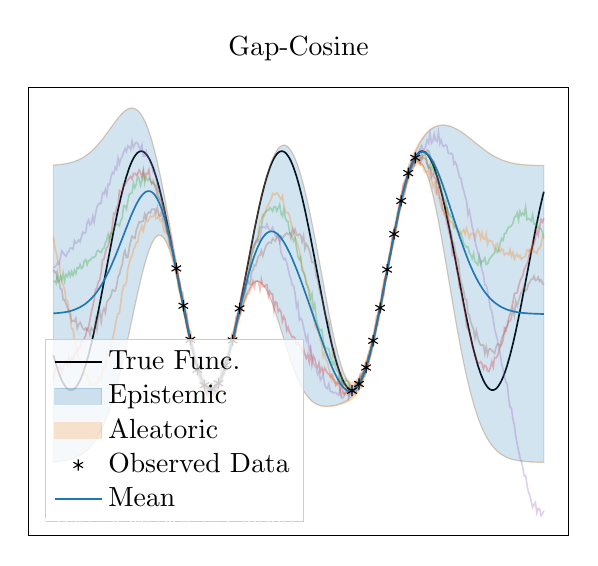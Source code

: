 % This file was created with tikzplotlib v0.10.1.
\begin{tikzpicture}

\definecolor{crimson2143940}{RGB}{214,39,40}
\definecolor{darkgray176}{RGB}{176,176,176}
\definecolor{darkorange25512714}{RGB}{255,127,14}
\definecolor{forestgreen4416044}{RGB}{44,160,44}
\definecolor{lightgray204}{RGB}{204,204,204}
\definecolor{mediumpurple148103189}{RGB}{148,103,189}
\definecolor{sienna1408675}{RGB}{140,86,75}
\definecolor{steelblue31119180}{RGB}{31,119,180}

\begin{axis}[
legend cell align={left},
legend style={
  fill opacity=0.8,
  draw opacity=1,
  text opacity=1,
  at={(0.03,0.03)},
  anchor=south west,
  draw=lightgray204
},
ticks=none,
tick align=outside,
tick pos=left,
title={Gap-Cosine},
x grid style={darkgray176},
xmin=-1.8, xmax=2.04,
xtick style={color=black},
y grid style={darkgray176},
ymin=-2.221, ymax=1.533,
ytick style={color=black}
]
\addplot [semithick, black]
table {%
-1.625 -0.707
-1.605 -0.79
-1.585 -0.861
-1.575 -0.891
-1.565 -0.918
-1.555 -0.941
-1.545 -0.96
-1.535 -0.976
-1.525 -0.988
-1.515 -0.996
-1.505 -1.0
-1.495 -1.0
-1.485 -0.996
-1.475 -0.988
-1.465 -0.976
-1.455 -0.96
-1.445 -0.941
-1.435 -0.918
-1.425 -0.891
-1.415 -0.861
-1.395 -0.79
-1.375 -0.707
-1.355 -0.613
-1.335 -0.509
-1.305 -0.339
-1.265 -0.094
-1.195 0.339
-1.165 0.509
-1.145 0.613
-1.125 0.707
-1.105 0.79
-1.085 0.861
-1.075 0.891
-1.065 0.918
-1.055 0.941
-1.045 0.96
-1.035 0.976
-1.025 0.988
-1.015 0.996
-1.005 1.0
-0.995 1.0
-0.985 0.996
-0.975 0.988
-0.965 0.976
-0.955 0.96
-0.945 0.941
-0.935 0.918
-0.925 0.891
-0.915 0.861
-0.895 0.79
-0.875 0.707
-0.855 0.613
-0.835 0.509
-0.805 0.339
-0.765 0.094
-0.695 -0.339
-0.665 -0.509
-0.645 -0.613
-0.625 -0.707
-0.605 -0.79
-0.585 -0.861
-0.575 -0.891
-0.565 -0.918
-0.555 -0.941
-0.545 -0.96
-0.535 -0.976
-0.525 -0.988
-0.515 -0.996
-0.505 -1.0
-0.495 -1.0
-0.485 -0.996
-0.475 -0.988
-0.465 -0.976
-0.455 -0.96
-0.445 -0.941
-0.435 -0.918
-0.425 -0.891
-0.415 -0.861
-0.395 -0.79
-0.375 -0.707
-0.355 -0.613
-0.335 -0.509
-0.305 -0.339
-0.265 -0.094
-0.195 0.339
-0.165 0.509
-0.145 0.613
-0.125 0.707
-0.105 0.79
-0.085 0.861
-0.075 0.891
-0.065 0.918
-0.055 0.941
-0.045 0.96
-0.035 0.976
-0.025 0.988
-0.015 0.996
-0.005 1.0
0.005 1.0
0.015 0.996
0.025 0.988
0.035 0.976
0.045 0.96
0.055 0.941
0.065 0.918
0.075 0.891
0.085 0.861
0.105 0.79
0.125 0.707
0.145 0.613
0.165 0.509
0.195 0.339
0.235 0.094
0.305 -0.339
0.335 -0.509
0.355 -0.613
0.375 -0.707
0.395 -0.79
0.415 -0.861
0.425 -0.891
0.435 -0.918
0.445 -0.941
0.455 -0.96
0.465 -0.976
0.475 -0.988
0.485 -0.996
0.495 -1.0
0.505 -1.0
0.515 -0.996
0.525 -0.988
0.535 -0.976
0.545 -0.96
0.555 -0.941
0.565 -0.918
0.575 -0.891
0.585 -0.861
0.605 -0.79
0.625 -0.707
0.645 -0.613
0.665 -0.509
0.695 -0.339
0.735 -0.094
0.805 0.339
0.835 0.509
0.855 0.613
0.875 0.707
0.895 0.79
0.915 0.861
0.925 0.891
0.935 0.918
0.945 0.941
0.955 0.96
0.965 0.976
0.975 0.988
0.985 0.996
0.995 1.0
1.005 1.0
1.015 0.996
1.025 0.988
1.035 0.976
1.045 0.96
1.055 0.941
1.065 0.918
1.075 0.891
1.085 0.861
1.105 0.79
1.125 0.707
1.145 0.613
1.165 0.509
1.195 0.339
1.235 0.094
1.305 -0.339
1.335 -0.509
1.355 -0.613
1.375 -0.707
1.395 -0.79
1.415 -0.861
1.425 -0.891
1.435 -0.918
1.445 -0.941
1.455 -0.96
1.465 -0.976
1.475 -0.988
1.485 -0.996
1.495 -1.0
1.505 -1.0
1.515 -0.996
1.525 -0.988
1.535 -0.976
1.545 -0.96
1.555 -0.941
1.565 -0.918
1.575 -0.891
1.585 -0.861
1.605 -0.79
1.625 -0.707
1.645 -0.613
1.665 -0.509
1.695 -0.339
1.735 -0.094
1.805 0.339
1.835 0.509
1.855 0.613
1.865 0.661
};
\addlegendentry{True Func.}
\path [draw=steelblue31119180, fill=steelblue31119180, opacity=0.2]
(axis cs:-1.625,0.884)
--(axis cs:-1.625,-1.6)
--(axis cs:-1.615,-1.6)
--(axis cs:-1.605,-1.599)
--(axis cs:-1.595,-1.598)
--(axis cs:-1.585,-1.597)
--(axis cs:-1.575,-1.595)
--(axis cs:-1.565,-1.594)
--(axis cs:-1.555,-1.592)
--(axis cs:-1.545,-1.59)
--(axis cs:-1.535,-1.588)
--(axis cs:-1.525,-1.585)
--(axis cs:-1.515,-1.583)
--(axis cs:-1.505,-1.58)
--(axis cs:-1.495,-1.576)
--(axis cs:-1.485,-1.572)
--(axis cs:-1.475,-1.568)
--(axis cs:-1.465,-1.563)
--(axis cs:-1.455,-1.558)
--(axis cs:-1.445,-1.552)
--(axis cs:-1.435,-1.546)
--(axis cs:-1.425,-1.539)
--(axis cs:-1.415,-1.531)
--(axis cs:-1.405,-1.523)
--(axis cs:-1.395,-1.513)
--(axis cs:-1.385,-1.503)
--(axis cs:-1.375,-1.492)
--(axis cs:-1.365,-1.479)
--(axis cs:-1.355,-1.466)
--(axis cs:-1.345,-1.451)
--(axis cs:-1.335,-1.436)
--(axis cs:-1.325,-1.419)
--(axis cs:-1.315,-1.4)
--(axis cs:-1.305,-1.38)
--(axis cs:-1.295,-1.359)
--(axis cs:-1.285,-1.336)
--(axis cs:-1.275,-1.311)
--(axis cs:-1.265,-1.285)
--(axis cs:-1.255,-1.257)
--(axis cs:-1.245,-1.227)
--(axis cs:-1.235,-1.195)
--(axis cs:-1.225,-1.162)
--(axis cs:-1.215,-1.126)
--(axis cs:-1.205,-1.089)
--(axis cs:-1.195,-1.05)
--(axis cs:-1.185,-1.009)
--(axis cs:-1.175,-0.966)
--(axis cs:-1.165,-0.921)
--(axis cs:-1.155,-0.875)
--(axis cs:-1.145,-0.827)
--(axis cs:-1.135,-0.778)
--(axis cs:-1.125,-0.727)
--(axis cs:-1.115,-0.675)
--(axis cs:-1.105,-0.622)
--(axis cs:-1.095,-0.568)
--(axis cs:-1.085,-0.514)
--(axis cs:-1.075,-0.459)
--(axis cs:-1.065,-0.404)
--(axis cs:-1.055,-0.349)
--(axis cs:-1.045,-0.294)
--(axis cs:-1.035,-0.24)
--(axis cs:-1.025,-0.187)
--(axis cs:-1.015,-0.135)
--(axis cs:-1.005,-0.085)
--(axis cs:-0.995,-0.036)
--(axis cs:-0.985,0.01)
--(axis cs:-0.975,0.054)
--(axis cs:-0.965,0.095)
--(axis cs:-0.955,0.134)
--(axis cs:-0.945,0.168)
--(axis cs:-0.935,0.199)
--(axis cs:-0.925,0.227)
--(axis cs:-0.915,0.25)
--(axis cs:-0.905,0.268)
--(axis cs:-0.895,0.283)
--(axis cs:-0.885,0.292)
--(axis cs:-0.875,0.297)
--(axis cs:-0.865,0.297)
--(axis cs:-0.855,0.293)
--(axis cs:-0.845,0.283)
--(axis cs:-0.835,0.268)
--(axis cs:-0.825,0.249)
--(axis cs:-0.815,0.225)
--(axis cs:-0.805,0.196)
--(axis cs:-0.795,0.164)
--(axis cs:-0.785,0.126)
--(axis cs:-0.775,0.085)
--(axis cs:-0.765,0.04)
--(axis cs:-0.755,-0.008)
--(axis cs:-0.745,-0.06)
--(axis cs:-0.735,-0.115)
--(axis cs:-0.725,-0.173)
--(axis cs:-0.715,-0.232)
--(axis cs:-0.705,-0.292)
--(axis cs:-0.695,-0.353)
--(axis cs:-0.685,-0.413)
--(axis cs:-0.675,-0.471)
--(axis cs:-0.665,-0.529)
--(axis cs:-0.655,-0.584)
--(axis cs:-0.645,-0.638)
--(axis cs:-0.635,-0.688)
--(axis cs:-0.625,-0.736)
--(axis cs:-0.615,-0.782)
--(axis cs:-0.605,-0.824)
--(axis cs:-0.595,-0.862)
--(axis cs:-0.585,-0.897)
--(axis cs:-0.575,-0.929)
--(axis cs:-0.565,-0.956)
--(axis cs:-0.555,-0.98)
--(axis cs:-0.545,-0.999)
--(axis cs:-0.535,-1.014)
--(axis cs:-0.525,-1.025)
--(axis cs:-0.515,-1.031)
--(axis cs:-0.505,-1.033)
--(axis cs:-0.495,-1.031)
--(axis cs:-0.485,-1.024)
--(axis cs:-0.475,-1.013)
--(axis cs:-0.465,-0.999)
--(axis cs:-0.455,-0.98)
--(axis cs:-0.445,-0.958)
--(axis cs:-0.435,-0.933)
--(axis cs:-0.425,-0.904)
--(axis cs:-0.415,-0.872)
--(axis cs:-0.405,-0.837)
--(axis cs:-0.395,-0.799)
--(axis cs:-0.385,-0.759)
--(axis cs:-0.375,-0.717)
--(axis cs:-0.365,-0.672)
--(axis cs:-0.355,-0.626)
--(axis cs:-0.345,-0.579)
--(axis cs:-0.335,-0.532)
--(axis cs:-0.325,-0.485)
--(axis cs:-0.315,-0.439)
--(axis cs:-0.305,-0.395)
--(axis cs:-0.295,-0.353)
--(axis cs:-0.285,-0.313)
--(axis cs:-0.275,-0.277)
--(axis cs:-0.265,-0.243)
--(axis cs:-0.255,-0.212)
--(axis cs:-0.245,-0.184)
--(axis cs:-0.235,-0.16)
--(axis cs:-0.225,-0.139)
--(axis cs:-0.215,-0.121)
--(axis cs:-0.205,-0.108)
--(axis cs:-0.195,-0.098)
--(axis cs:-0.185,-0.091)
--(axis cs:-0.175,-0.089)
--(axis cs:-0.165,-0.09)
--(axis cs:-0.155,-0.095)
--(axis cs:-0.145,-0.103)
--(axis cs:-0.135,-0.115)
--(axis cs:-0.125,-0.131)
--(axis cs:-0.115,-0.149)
--(axis cs:-0.105,-0.17)
--(axis cs:-0.095,-0.194)
--(axis cs:-0.085,-0.221)
--(axis cs:-0.075,-0.25)
--(axis cs:-0.065,-0.281)
--(axis cs:-0.055,-0.314)
--(axis cs:-0.045,-0.348)
--(axis cs:-0.035,-0.384)
--(axis cs:-0.025,-0.42)
--(axis cs:-0.015,-0.458)
--(axis cs:-0.005,-0.496)
--(axis cs:0.005,-0.534)
--(axis cs:0.015,-0.572)
--(axis cs:0.025,-0.61)
--(axis cs:0.035,-0.647)
--(axis cs:0.045,-0.684)
--(axis cs:0.055,-0.72)
--(axis cs:0.065,-0.755)
--(axis cs:0.075,-0.789)
--(axis cs:0.085,-0.821)
--(axis cs:0.095,-0.852)
--(axis cs:0.105,-0.881)
--(axis cs:0.115,-0.909)
--(axis cs:0.125,-0.935)
--(axis cs:0.135,-0.96)
--(axis cs:0.145,-0.982)
--(axis cs:0.155,-1.003)
--(axis cs:0.165,-1.022)
--(axis cs:0.175,-1.039)
--(axis cs:0.185,-1.055)
--(axis cs:0.195,-1.069)
--(axis cs:0.205,-1.081)
--(axis cs:0.215,-1.092)
--(axis cs:0.225,-1.101)
--(axis cs:0.235,-1.109)
--(axis cs:0.245,-1.116)
--(axis cs:0.255,-1.122)
--(axis cs:0.265,-1.126)
--(axis cs:0.275,-1.13)
--(axis cs:0.285,-1.132)
--(axis cs:0.295,-1.134)
--(axis cs:0.305,-1.135)
--(axis cs:0.315,-1.135)
--(axis cs:0.325,-1.135)
--(axis cs:0.335,-1.135)
--(axis cs:0.345,-1.134)
--(axis cs:0.355,-1.132)
--(axis cs:0.365,-1.13)
--(axis cs:0.375,-1.128)
--(axis cs:0.385,-1.126)
--(axis cs:0.395,-1.122)
--(axis cs:0.405,-1.119)
--(axis cs:0.415,-1.115)
--(axis cs:0.425,-1.11)
--(axis cs:0.435,-1.105)
--(axis cs:0.445,-1.099)
--(axis cs:0.455,-1.093)
--(axis cs:0.465,-1.086)
--(axis cs:0.475,-1.077)
--(axis cs:0.485,-1.068)
--(axis cs:0.495,-1.058)
--(axis cs:0.505,-1.047)
--(axis cs:0.515,-1.034)
--(axis cs:0.525,-1.021)
--(axis cs:0.535,-1.006)
--(axis cs:0.545,-0.988)
--(axis cs:0.555,-0.968)
--(axis cs:0.565,-0.945)
--(axis cs:0.575,-0.918)
--(axis cs:0.585,-0.888)
--(axis cs:0.595,-0.855)
--(axis cs:0.605,-0.818)
--(axis cs:0.615,-0.779)
--(axis cs:0.625,-0.736)
--(axis cs:0.635,-0.691)
--(axis cs:0.645,-0.642)
--(axis cs:0.655,-0.592)
--(axis cs:0.665,-0.539)
--(axis cs:0.675,-0.484)
--(axis cs:0.685,-0.427)
--(axis cs:0.695,-0.369)
--(axis cs:0.705,-0.309)
--(axis cs:0.715,-0.248)
--(axis cs:0.725,-0.186)
--(axis cs:0.735,-0.123)
--(axis cs:0.745,-0.06)
--(axis cs:0.755,0.003)
--(axis cs:0.765,0.066)
--(axis cs:0.775,0.129)
--(axis cs:0.785,0.191)
--(axis cs:0.795,0.252)
--(axis cs:0.805,0.312)
--(axis cs:0.815,0.371)
--(axis cs:0.825,0.427)
--(axis cs:0.835,0.482)
--(axis cs:0.845,0.534)
--(axis cs:0.855,0.584)
--(axis cs:0.865,0.632)
--(axis cs:0.875,0.677)
--(axis cs:0.885,0.72)
--(axis cs:0.895,0.759)
--(axis cs:0.905,0.795)
--(axis cs:0.915,0.827)
--(axis cs:0.925,0.854)
--(axis cs:0.935,0.876)
--(axis cs:0.945,0.893)
--(axis cs:0.955,0.905)
--(axis cs:0.965,0.911)
--(axis cs:0.975,0.911)
--(axis cs:0.985,0.906)
--(axis cs:0.995,0.895)
--(axis cs:1.005,0.88)
--(axis cs:1.015,0.859)
--(axis cs:1.025,0.833)
--(axis cs:1.035,0.803)
--(axis cs:1.045,0.768)
--(axis cs:1.055,0.728)
--(axis cs:1.065,0.685)
--(axis cs:1.075,0.637)
--(axis cs:1.085,0.586)
--(axis cs:1.095,0.532)
--(axis cs:1.105,0.475)
--(axis cs:1.115,0.415)
--(axis cs:1.125,0.352)
--(axis cs:1.135,0.288)
--(axis cs:1.145,0.222)
--(axis cs:1.155,0.154)
--(axis cs:1.165,0.086)
--(axis cs:1.175,0.016)
--(axis cs:1.185,-0.054)
--(axis cs:1.195,-0.124)
--(axis cs:1.205,-0.193)
--(axis cs:1.215,-0.263)
--(axis cs:1.225,-0.331)
--(axis cs:1.235,-0.399)
--(axis cs:1.245,-0.466)
--(axis cs:1.255,-0.531)
--(axis cs:1.265,-0.594)
--(axis cs:1.275,-0.656)
--(axis cs:1.285,-0.716)
--(axis cs:1.295,-0.774)
--(axis cs:1.305,-0.829)
--(axis cs:1.315,-0.883)
--(axis cs:1.325,-0.934)
--(axis cs:1.335,-0.983)
--(axis cs:1.345,-1.029)
--(axis cs:1.355,-1.073)
--(axis cs:1.365,-1.115)
--(axis cs:1.375,-1.154)
--(axis cs:1.385,-1.191)
--(axis cs:1.395,-1.226)
--(axis cs:1.405,-1.258)
--(axis cs:1.415,-1.289)
--(axis cs:1.425,-1.317)
--(axis cs:1.435,-1.343)
--(axis cs:1.445,-1.367)
--(axis cs:1.455,-1.389)
--(axis cs:1.465,-1.41)
--(axis cs:1.475,-1.429)
--(axis cs:1.485,-1.446)
--(axis cs:1.495,-1.462)
--(axis cs:1.505,-1.477)
--(axis cs:1.515,-1.49)
--(axis cs:1.525,-1.502)
--(axis cs:1.535,-1.513)
--(axis cs:1.545,-1.523)
--(axis cs:1.555,-1.532)
--(axis cs:1.565,-1.54)
--(axis cs:1.575,-1.547)
--(axis cs:1.585,-1.554)
--(axis cs:1.595,-1.56)
--(axis cs:1.605,-1.565)
--(axis cs:1.615,-1.57)
--(axis cs:1.625,-1.574)
--(axis cs:1.635,-1.578)
--(axis cs:1.645,-1.581)
--(axis cs:1.655,-1.584)
--(axis cs:1.665,-1.587)
--(axis cs:1.675,-1.589)
--(axis cs:1.685,-1.591)
--(axis cs:1.695,-1.593)
--(axis cs:1.705,-1.594)
--(axis cs:1.715,-1.596)
--(axis cs:1.725,-1.597)
--(axis cs:1.735,-1.598)
--(axis cs:1.745,-1.599)
--(axis cs:1.755,-1.6)
--(axis cs:1.765,-1.601)
--(axis cs:1.775,-1.602)
--(axis cs:1.785,-1.602)
--(axis cs:1.795,-1.603)
--(axis cs:1.805,-1.603)
--(axis cs:1.815,-1.603)
--(axis cs:1.825,-1.604)
--(axis cs:1.835,-1.604)
--(axis cs:1.845,-1.604)
--(axis cs:1.855,-1.604)
--(axis cs:1.865,-1.605)
--(axis cs:1.865,0.88)
--(axis cs:1.865,0.88)
--(axis cs:1.855,0.88)
--(axis cs:1.845,0.88)
--(axis cs:1.835,0.88)
--(axis cs:1.825,0.88)
--(axis cs:1.815,0.881)
--(axis cs:1.805,0.881)
--(axis cs:1.795,0.882)
--(axis cs:1.785,0.882)
--(axis cs:1.775,0.883)
--(axis cs:1.765,0.883)
--(axis cs:1.755,0.884)
--(axis cs:1.745,0.885)
--(axis cs:1.735,0.885)
--(axis cs:1.725,0.886)
--(axis cs:1.715,0.888)
--(axis cs:1.705,0.889)
--(axis cs:1.695,0.89)
--(axis cs:1.685,0.892)
--(axis cs:1.675,0.893)
--(axis cs:1.665,0.895)
--(axis cs:1.655,0.897)
--(axis cs:1.645,0.9)
--(axis cs:1.635,0.902)
--(axis cs:1.625,0.905)
--(axis cs:1.615,0.908)
--(axis cs:1.605,0.912)
--(axis cs:1.595,0.915)
--(axis cs:1.585,0.919)
--(axis cs:1.575,0.923)
--(axis cs:1.565,0.928)
--(axis cs:1.555,0.933)
--(axis cs:1.545,0.938)
--(axis cs:1.535,0.944)
--(axis cs:1.525,0.95)
--(axis cs:1.515,0.956)
--(axis cs:1.505,0.962)
--(axis cs:1.495,0.969)
--(axis cs:1.485,0.977)
--(axis cs:1.475,0.984)
--(axis cs:1.465,0.992)
--(axis cs:1.455,1.0)
--(axis cs:1.445,1.009)
--(axis cs:1.435,1.018)
--(axis cs:1.425,1.027)
--(axis cs:1.415,1.036)
--(axis cs:1.405,1.045)
--(axis cs:1.395,1.054)
--(axis cs:1.385,1.064)
--(axis cs:1.375,1.073)
--(axis cs:1.365,1.083)
--(axis cs:1.355,1.093)
--(axis cs:1.345,1.102)
--(axis cs:1.335,1.111)
--(axis cs:1.325,1.121)
--(axis cs:1.315,1.13)
--(axis cs:1.305,1.139)
--(axis cs:1.295,1.147)
--(axis cs:1.285,1.155)
--(axis cs:1.275,1.163)
--(axis cs:1.265,1.171)
--(axis cs:1.255,1.178)
--(axis cs:1.245,1.184)
--(axis cs:1.235,1.19)
--(axis cs:1.225,1.196)
--(axis cs:1.215,1.201)
--(axis cs:1.205,1.206)
--(axis cs:1.195,1.209)
--(axis cs:1.185,1.213)
--(axis cs:1.175,1.215)
--(axis cs:1.165,1.217)
--(axis cs:1.155,1.218)
--(axis cs:1.145,1.218)
--(axis cs:1.135,1.217)
--(axis cs:1.125,1.216)
--(axis cs:1.115,1.213)
--(axis cs:1.105,1.21)
--(axis cs:1.095,1.206)
--(axis cs:1.085,1.2)
--(axis cs:1.075,1.193)
--(axis cs:1.065,1.186)
--(axis cs:1.055,1.176)
--(axis cs:1.045,1.166)
--(axis cs:1.035,1.154)
--(axis cs:1.025,1.141)
--(axis cs:1.015,1.126)
--(axis cs:1.005,1.11)
--(axis cs:0.995,1.092)
--(axis cs:0.985,1.072)
--(axis cs:0.975,1.051)
--(axis cs:0.965,1.028)
--(axis cs:0.955,1.004)
--(axis cs:0.945,0.978)
--(axis cs:0.935,0.95)
--(axis cs:0.925,0.921)
--(axis cs:0.915,0.89)
--(axis cs:0.905,0.857)
--(axis cs:0.895,0.82)
--(axis cs:0.885,0.781)
--(axis cs:0.875,0.739)
--(axis cs:0.865,0.694)
--(axis cs:0.855,0.646)
--(axis cs:0.845,0.595)
--(axis cs:0.835,0.542)
--(axis cs:0.825,0.487)
--(axis cs:0.815,0.43)
--(axis cs:0.805,0.371)
--(axis cs:0.795,0.31)
--(axis cs:0.785,0.249)
--(axis cs:0.775,0.186)
--(axis cs:0.765,0.123)
--(axis cs:0.755,0.06)
--(axis cs:0.745,-0.003)
--(axis cs:0.735,-0.066)
--(axis cs:0.725,-0.129)
--(axis cs:0.715,-0.191)
--(axis cs:0.705,-0.252)
--(axis cs:0.695,-0.312)
--(axis cs:0.685,-0.37)
--(axis cs:0.675,-0.427)
--(axis cs:0.665,-0.482)
--(axis cs:0.655,-0.534)
--(axis cs:0.645,-0.584)
--(axis cs:0.635,-0.632)
--(axis cs:0.625,-0.676)
--(axis cs:0.615,-0.718)
--(axis cs:0.605,-0.757)
--(axis cs:0.595,-0.793)
--(axis cs:0.585,-0.826)
--(axis cs:0.575,-0.856)
--(axis cs:0.565,-0.883)
--(axis cs:0.555,-0.906)
--(axis cs:0.545,-0.926)
--(axis cs:0.535,-0.942)
--(axis cs:0.525,-0.954)
--(axis cs:0.515,-0.961)
--(axis cs:0.505,-0.962)
--(axis cs:0.495,-0.959)
--(axis cs:0.485,-0.951)
--(axis cs:0.475,-0.938)
--(axis cs:0.465,-0.92)
--(axis cs:0.455,-0.897)
--(axis cs:0.445,-0.871)
--(axis cs:0.435,-0.84)
--(axis cs:0.425,-0.805)
--(axis cs:0.415,-0.766)
--(axis cs:0.405,-0.724)
--(axis cs:0.395,-0.678)
--(axis cs:0.385,-0.63)
--(axis cs:0.375,-0.579)
--(axis cs:0.365,-0.525)
--(axis cs:0.355,-0.469)
--(axis cs:0.345,-0.411)
--(axis cs:0.335,-0.351)
--(axis cs:0.325,-0.29)
--(axis cs:0.315,-0.227)
--(axis cs:0.305,-0.164)
--(axis cs:0.295,-0.1)
--(axis cs:0.285,-0.036)
--(axis cs:0.275,0.028)
--(axis cs:0.265,0.092)
--(axis cs:0.255,0.156)
--(axis cs:0.245,0.218)
--(axis cs:0.235,0.28)
--(axis cs:0.225,0.341)
--(axis cs:0.215,0.4)
--(axis cs:0.205,0.458)
--(axis cs:0.195,0.514)
--(axis cs:0.185,0.568)
--(axis cs:0.175,0.619)
--(axis cs:0.165,0.669)
--(axis cs:0.155,0.716)
--(axis cs:0.145,0.76)
--(axis cs:0.135,0.801)
--(axis cs:0.125,0.84)
--(axis cs:0.115,0.876)
--(axis cs:0.105,0.908)
--(axis cs:0.095,0.938)
--(axis cs:0.085,0.964)
--(axis cs:0.075,0.987)
--(axis cs:0.065,1.006)
--(axis cs:0.055,1.022)
--(axis cs:0.045,1.035)
--(axis cs:0.035,1.044)
--(axis cs:0.025,1.049)
--(axis cs:0.015,1.051)
--(axis cs:0.005,1.049)
--(axis cs:-0.005,1.043)
--(axis cs:-0.015,1.034)
--(axis cs:-0.025,1.022)
--(axis cs:-0.035,1.006)
--(axis cs:-0.045,0.986)
--(axis cs:-0.055,0.963)
--(axis cs:-0.065,0.937)
--(axis cs:-0.075,0.908)
--(axis cs:-0.085,0.875)
--(axis cs:-0.095,0.839)
--(axis cs:-0.105,0.801)
--(axis cs:-0.115,0.759)
--(axis cs:-0.125,0.715)
--(axis cs:-0.135,0.669)
--(axis cs:-0.145,0.62)
--(axis cs:-0.155,0.569)
--(axis cs:-0.165,0.516)
--(axis cs:-0.175,0.461)
--(axis cs:-0.185,0.404)
--(axis cs:-0.195,0.347)
--(axis cs:-0.205,0.288)
--(axis cs:-0.215,0.228)
--(axis cs:-0.225,0.167)
--(axis cs:-0.235,0.106)
--(axis cs:-0.245,0.045)
--(axis cs:-0.255,-0.016)
--(axis cs:-0.265,-0.077)
--(axis cs:-0.275,-0.137)
--(axis cs:-0.285,-0.196)
--(axis cs:-0.295,-0.254)
--(axis cs:-0.305,-0.311)
--(axis cs:-0.315,-0.365)
--(axis cs:-0.325,-0.418)
--(axis cs:-0.335,-0.468)
--(axis cs:-0.345,-0.517)
--(axis cs:-0.355,-0.565)
--(axis cs:-0.365,-0.61)
--(axis cs:-0.375,-0.655)
--(axis cs:-0.385,-0.697)
--(axis cs:-0.395,-0.737)
--(axis cs:-0.405,-0.776)
--(axis cs:-0.415,-0.811)
--(axis cs:-0.425,-0.844)
--(axis cs:-0.435,-0.874)
--(axis cs:-0.445,-0.9)
--(axis cs:-0.455,-0.923)
--(axis cs:-0.465,-0.941)
--(axis cs:-0.475,-0.956)
--(axis cs:-0.485,-0.967)
--(axis cs:-0.495,-0.974)
--(axis cs:-0.505,-0.976)
--(axis cs:-0.515,-0.974)
--(axis cs:-0.525,-0.967)
--(axis cs:-0.535,-0.957)
--(axis cs:-0.545,-0.942)
--(axis cs:-0.555,-0.923)
--(axis cs:-0.565,-0.899)
--(axis cs:-0.575,-0.872)
--(axis cs:-0.585,-0.84)
--(axis cs:-0.595,-0.804)
--(axis cs:-0.605,-0.765)
--(axis cs:-0.615,-0.723)
--(axis cs:-0.625,-0.677)
--(axis cs:-0.635,-0.628)
--(axis cs:-0.645,-0.576)
--(axis cs:-0.655,-0.522)
--(axis cs:-0.665,-0.467)
--(axis cs:-0.675,-0.409)
--(axis cs:-0.685,-0.351)
--(axis cs:-0.695,-0.291)
--(axis cs:-0.705,-0.23)
--(axis cs:-0.715,-0.168)
--(axis cs:-0.725,-0.106)
--(axis cs:-0.735,-0.041)
--(axis cs:-0.745,0.024)
--(axis cs:-0.755,0.09)
--(axis cs:-0.765,0.157)
--(axis cs:-0.775,0.225)
--(axis cs:-0.785,0.292)
--(axis cs:-0.795,0.36)
--(axis cs:-0.805,0.426)
--(axis cs:-0.815,0.492)
--(axis cs:-0.825,0.557)
--(axis cs:-0.835,0.62)
--(axis cs:-0.845,0.681)
--(axis cs:-0.855,0.741)
--(axis cs:-0.865,0.798)
--(axis cs:-0.875,0.853)
--(axis cs:-0.885,0.906)
--(axis cs:-0.895,0.956)
--(axis cs:-0.905,1.004)
--(axis cs:-0.915,1.048)
--(axis cs:-0.925,1.09)
--(axis cs:-0.935,1.129)
--(axis cs:-0.945,1.164)
--(axis cs:-0.955,1.197)
--(axis cs:-0.965,1.227)
--(axis cs:-0.975,1.253)
--(axis cs:-0.985,1.277)
--(axis cs:-0.995,1.297)
--(axis cs:-1.005,1.314)
--(axis cs:-1.015,1.329)
--(axis cs:-1.025,1.34)
--(axis cs:-1.035,1.349)
--(axis cs:-1.045,1.356)
--(axis cs:-1.055,1.359)
--(axis cs:-1.065,1.361)
--(axis cs:-1.075,1.36)
--(axis cs:-1.085,1.357)
--(axis cs:-1.095,1.352)
--(axis cs:-1.105,1.346)
--(axis cs:-1.115,1.337)
--(axis cs:-1.125,1.327)
--(axis cs:-1.135,1.316)
--(axis cs:-1.145,1.304)
--(axis cs:-1.155,1.291)
--(axis cs:-1.165,1.277)
--(axis cs:-1.175,1.262)
--(axis cs:-1.185,1.246)
--(axis cs:-1.195,1.23)
--(axis cs:-1.205,1.214)
--(axis cs:-1.215,1.198)
--(axis cs:-1.225,1.182)
--(axis cs:-1.235,1.165)
--(axis cs:-1.245,1.149)
--(axis cs:-1.255,1.133)
--(axis cs:-1.265,1.117)
--(axis cs:-1.275,1.102)
--(axis cs:-1.285,1.087)
--(axis cs:-1.295,1.073)
--(axis cs:-1.305,1.059)
--(axis cs:-1.315,1.046)
--(axis cs:-1.325,1.033)
--(axis cs:-1.335,1.021)
--(axis cs:-1.345,1.01)
--(axis cs:-1.355,0.999)
--(axis cs:-1.365,0.989)
--(axis cs:-1.375,0.979)
--(axis cs:-1.385,0.97)
--(axis cs:-1.395,0.962)
--(axis cs:-1.405,0.954)
--(axis cs:-1.415,0.947)
--(axis cs:-1.425,0.94)
--(axis cs:-1.435,0.934)
--(axis cs:-1.445,0.928)
--(axis cs:-1.455,0.923)
--(axis cs:-1.465,0.919)
--(axis cs:-1.475,0.914)
--(axis cs:-1.485,0.91)
--(axis cs:-1.495,0.907)
--(axis cs:-1.505,0.904)
--(axis cs:-1.515,0.901)
--(axis cs:-1.525,0.898)
--(axis cs:-1.535,0.896)
--(axis cs:-1.545,0.894)
--(axis cs:-1.555,0.892)
--(axis cs:-1.565,0.89)
--(axis cs:-1.575,0.889)
--(axis cs:-1.585,0.888)
--(axis cs:-1.595,0.886)
--(axis cs:-1.605,0.885)
--(axis cs:-1.615,0.884)
--(axis cs:-1.625,0.884)
--cycle;
\addlegendimage{area legend, draw=steelblue31119180, fill=steelblue31119180, opacity=0.2}
\addlegendentry{Epistemic}

\path [draw=darkorange25512714, fill=darkorange25512714, opacity=0.2]
(axis cs:-1.625,-1.601)
--(axis cs:-1.625,-1.6)
--(axis cs:-1.615,-1.6)
--(axis cs:-1.605,-1.599)
--(axis cs:-1.595,-1.598)
--(axis cs:-1.585,-1.597)
--(axis cs:-1.575,-1.595)
--(axis cs:-1.565,-1.594)
--(axis cs:-1.555,-1.592)
--(axis cs:-1.545,-1.59)
--(axis cs:-1.535,-1.588)
--(axis cs:-1.525,-1.585)
--(axis cs:-1.515,-1.583)
--(axis cs:-1.505,-1.58)
--(axis cs:-1.495,-1.576)
--(axis cs:-1.485,-1.572)
--(axis cs:-1.475,-1.568)
--(axis cs:-1.465,-1.563)
--(axis cs:-1.455,-1.558)
--(axis cs:-1.445,-1.552)
--(axis cs:-1.435,-1.546)
--(axis cs:-1.425,-1.539)
--(axis cs:-1.415,-1.531)
--(axis cs:-1.405,-1.523)
--(axis cs:-1.395,-1.513)
--(axis cs:-1.385,-1.503)
--(axis cs:-1.375,-1.492)
--(axis cs:-1.365,-1.479)
--(axis cs:-1.355,-1.466)
--(axis cs:-1.345,-1.451)
--(axis cs:-1.335,-1.436)
--(axis cs:-1.325,-1.419)
--(axis cs:-1.315,-1.4)
--(axis cs:-1.305,-1.38)
--(axis cs:-1.295,-1.359)
--(axis cs:-1.285,-1.336)
--(axis cs:-1.275,-1.311)
--(axis cs:-1.265,-1.285)
--(axis cs:-1.255,-1.257)
--(axis cs:-1.245,-1.227)
--(axis cs:-1.235,-1.195)
--(axis cs:-1.225,-1.162)
--(axis cs:-1.215,-1.126)
--(axis cs:-1.205,-1.089)
--(axis cs:-1.195,-1.05)
--(axis cs:-1.185,-1.009)
--(axis cs:-1.175,-0.966)
--(axis cs:-1.165,-0.921)
--(axis cs:-1.155,-0.875)
--(axis cs:-1.145,-0.827)
--(axis cs:-1.135,-0.778)
--(axis cs:-1.125,-0.727)
--(axis cs:-1.115,-0.675)
--(axis cs:-1.105,-0.622)
--(axis cs:-1.095,-0.568)
--(axis cs:-1.085,-0.514)
--(axis cs:-1.075,-0.459)
--(axis cs:-1.065,-0.404)
--(axis cs:-1.055,-0.349)
--(axis cs:-1.045,-0.294)
--(axis cs:-1.035,-0.24)
--(axis cs:-1.025,-0.187)
--(axis cs:-1.015,-0.135)
--(axis cs:-1.005,-0.085)
--(axis cs:-0.995,-0.036)
--(axis cs:-0.985,0.01)
--(axis cs:-0.975,0.054)
--(axis cs:-0.965,0.095)
--(axis cs:-0.955,0.134)
--(axis cs:-0.945,0.168)
--(axis cs:-0.935,0.199)
--(axis cs:-0.925,0.227)
--(axis cs:-0.915,0.25)
--(axis cs:-0.905,0.268)
--(axis cs:-0.895,0.283)
--(axis cs:-0.885,0.292)
--(axis cs:-0.875,0.297)
--(axis cs:-0.865,0.297)
--(axis cs:-0.855,0.293)
--(axis cs:-0.845,0.283)
--(axis cs:-0.835,0.268)
--(axis cs:-0.825,0.249)
--(axis cs:-0.815,0.225)
--(axis cs:-0.805,0.196)
--(axis cs:-0.795,0.164)
--(axis cs:-0.785,0.126)
--(axis cs:-0.775,0.085)
--(axis cs:-0.765,0.04)
--(axis cs:-0.755,-0.008)
--(axis cs:-0.745,-0.06)
--(axis cs:-0.735,-0.115)
--(axis cs:-0.725,-0.173)
--(axis cs:-0.715,-0.232)
--(axis cs:-0.705,-0.292)
--(axis cs:-0.695,-0.353)
--(axis cs:-0.685,-0.413)
--(axis cs:-0.675,-0.471)
--(axis cs:-0.665,-0.529)
--(axis cs:-0.655,-0.584)
--(axis cs:-0.645,-0.638)
--(axis cs:-0.635,-0.688)
--(axis cs:-0.625,-0.736)
--(axis cs:-0.615,-0.782)
--(axis cs:-0.605,-0.824)
--(axis cs:-0.595,-0.862)
--(axis cs:-0.585,-0.897)
--(axis cs:-0.575,-0.929)
--(axis cs:-0.565,-0.956)
--(axis cs:-0.555,-0.98)
--(axis cs:-0.545,-0.999)
--(axis cs:-0.535,-1.014)
--(axis cs:-0.525,-1.025)
--(axis cs:-0.515,-1.031)
--(axis cs:-0.505,-1.033)
--(axis cs:-0.495,-1.031)
--(axis cs:-0.485,-1.024)
--(axis cs:-0.475,-1.013)
--(axis cs:-0.465,-0.999)
--(axis cs:-0.455,-0.98)
--(axis cs:-0.445,-0.958)
--(axis cs:-0.435,-0.933)
--(axis cs:-0.425,-0.904)
--(axis cs:-0.415,-0.872)
--(axis cs:-0.405,-0.837)
--(axis cs:-0.395,-0.799)
--(axis cs:-0.385,-0.759)
--(axis cs:-0.375,-0.717)
--(axis cs:-0.365,-0.672)
--(axis cs:-0.355,-0.626)
--(axis cs:-0.345,-0.579)
--(axis cs:-0.335,-0.532)
--(axis cs:-0.325,-0.485)
--(axis cs:-0.315,-0.439)
--(axis cs:-0.305,-0.395)
--(axis cs:-0.295,-0.353)
--(axis cs:-0.285,-0.313)
--(axis cs:-0.275,-0.277)
--(axis cs:-0.265,-0.243)
--(axis cs:-0.255,-0.212)
--(axis cs:-0.245,-0.184)
--(axis cs:-0.235,-0.16)
--(axis cs:-0.225,-0.139)
--(axis cs:-0.215,-0.121)
--(axis cs:-0.205,-0.108)
--(axis cs:-0.195,-0.098)
--(axis cs:-0.185,-0.091)
--(axis cs:-0.175,-0.089)
--(axis cs:-0.165,-0.09)
--(axis cs:-0.155,-0.095)
--(axis cs:-0.145,-0.103)
--(axis cs:-0.135,-0.115)
--(axis cs:-0.125,-0.131)
--(axis cs:-0.115,-0.149)
--(axis cs:-0.105,-0.17)
--(axis cs:-0.095,-0.194)
--(axis cs:-0.085,-0.221)
--(axis cs:-0.075,-0.25)
--(axis cs:-0.065,-0.281)
--(axis cs:-0.055,-0.314)
--(axis cs:-0.045,-0.348)
--(axis cs:-0.035,-0.384)
--(axis cs:-0.025,-0.42)
--(axis cs:-0.015,-0.458)
--(axis cs:-0.005,-0.496)
--(axis cs:0.005,-0.534)
--(axis cs:0.015,-0.572)
--(axis cs:0.025,-0.61)
--(axis cs:0.035,-0.647)
--(axis cs:0.045,-0.684)
--(axis cs:0.055,-0.72)
--(axis cs:0.065,-0.755)
--(axis cs:0.075,-0.789)
--(axis cs:0.085,-0.821)
--(axis cs:0.095,-0.852)
--(axis cs:0.105,-0.881)
--(axis cs:0.115,-0.909)
--(axis cs:0.125,-0.935)
--(axis cs:0.135,-0.96)
--(axis cs:0.145,-0.982)
--(axis cs:0.155,-1.003)
--(axis cs:0.165,-1.022)
--(axis cs:0.175,-1.039)
--(axis cs:0.185,-1.055)
--(axis cs:0.195,-1.069)
--(axis cs:0.205,-1.081)
--(axis cs:0.215,-1.092)
--(axis cs:0.225,-1.101)
--(axis cs:0.235,-1.109)
--(axis cs:0.245,-1.116)
--(axis cs:0.255,-1.122)
--(axis cs:0.265,-1.126)
--(axis cs:0.275,-1.13)
--(axis cs:0.285,-1.132)
--(axis cs:0.295,-1.134)
--(axis cs:0.305,-1.135)
--(axis cs:0.315,-1.135)
--(axis cs:0.325,-1.135)
--(axis cs:0.335,-1.135)
--(axis cs:0.345,-1.134)
--(axis cs:0.355,-1.132)
--(axis cs:0.365,-1.13)
--(axis cs:0.375,-1.128)
--(axis cs:0.385,-1.126)
--(axis cs:0.395,-1.122)
--(axis cs:0.405,-1.119)
--(axis cs:0.415,-1.115)
--(axis cs:0.425,-1.11)
--(axis cs:0.435,-1.105)
--(axis cs:0.445,-1.099)
--(axis cs:0.455,-1.093)
--(axis cs:0.465,-1.086)
--(axis cs:0.475,-1.077)
--(axis cs:0.485,-1.068)
--(axis cs:0.495,-1.058)
--(axis cs:0.505,-1.047)
--(axis cs:0.515,-1.034)
--(axis cs:0.525,-1.021)
--(axis cs:0.535,-1.006)
--(axis cs:0.545,-0.988)
--(axis cs:0.555,-0.968)
--(axis cs:0.565,-0.945)
--(axis cs:0.575,-0.918)
--(axis cs:0.585,-0.888)
--(axis cs:0.595,-0.855)
--(axis cs:0.605,-0.818)
--(axis cs:0.615,-0.779)
--(axis cs:0.625,-0.736)
--(axis cs:0.635,-0.691)
--(axis cs:0.645,-0.642)
--(axis cs:0.655,-0.592)
--(axis cs:0.665,-0.539)
--(axis cs:0.675,-0.484)
--(axis cs:0.685,-0.427)
--(axis cs:0.695,-0.369)
--(axis cs:0.705,-0.309)
--(axis cs:0.715,-0.248)
--(axis cs:0.725,-0.186)
--(axis cs:0.735,-0.123)
--(axis cs:0.745,-0.06)
--(axis cs:0.755,0.003)
--(axis cs:0.765,0.066)
--(axis cs:0.775,0.129)
--(axis cs:0.785,0.191)
--(axis cs:0.795,0.252)
--(axis cs:0.805,0.312)
--(axis cs:0.815,0.371)
--(axis cs:0.825,0.427)
--(axis cs:0.835,0.482)
--(axis cs:0.845,0.534)
--(axis cs:0.855,0.584)
--(axis cs:0.865,0.632)
--(axis cs:0.875,0.677)
--(axis cs:0.885,0.72)
--(axis cs:0.895,0.759)
--(axis cs:0.905,0.795)
--(axis cs:0.915,0.827)
--(axis cs:0.925,0.854)
--(axis cs:0.935,0.876)
--(axis cs:0.945,0.893)
--(axis cs:0.955,0.905)
--(axis cs:0.965,0.911)
--(axis cs:0.975,0.911)
--(axis cs:0.985,0.906)
--(axis cs:0.995,0.895)
--(axis cs:1.005,0.88)
--(axis cs:1.015,0.859)
--(axis cs:1.025,0.833)
--(axis cs:1.035,0.803)
--(axis cs:1.045,0.768)
--(axis cs:1.055,0.728)
--(axis cs:1.065,0.685)
--(axis cs:1.075,0.637)
--(axis cs:1.085,0.586)
--(axis cs:1.095,0.532)
--(axis cs:1.105,0.475)
--(axis cs:1.115,0.415)
--(axis cs:1.125,0.352)
--(axis cs:1.135,0.288)
--(axis cs:1.145,0.222)
--(axis cs:1.155,0.154)
--(axis cs:1.165,0.086)
--(axis cs:1.175,0.016)
--(axis cs:1.185,-0.054)
--(axis cs:1.195,-0.124)
--(axis cs:1.205,-0.193)
--(axis cs:1.215,-0.263)
--(axis cs:1.225,-0.331)
--(axis cs:1.235,-0.399)
--(axis cs:1.245,-0.466)
--(axis cs:1.255,-0.531)
--(axis cs:1.265,-0.594)
--(axis cs:1.275,-0.656)
--(axis cs:1.285,-0.716)
--(axis cs:1.295,-0.774)
--(axis cs:1.305,-0.829)
--(axis cs:1.315,-0.883)
--(axis cs:1.325,-0.934)
--(axis cs:1.335,-0.983)
--(axis cs:1.345,-1.029)
--(axis cs:1.355,-1.073)
--(axis cs:1.365,-1.115)
--(axis cs:1.375,-1.154)
--(axis cs:1.385,-1.191)
--(axis cs:1.395,-1.226)
--(axis cs:1.405,-1.258)
--(axis cs:1.415,-1.289)
--(axis cs:1.425,-1.317)
--(axis cs:1.435,-1.343)
--(axis cs:1.445,-1.367)
--(axis cs:1.455,-1.389)
--(axis cs:1.465,-1.41)
--(axis cs:1.475,-1.429)
--(axis cs:1.485,-1.446)
--(axis cs:1.495,-1.462)
--(axis cs:1.505,-1.477)
--(axis cs:1.515,-1.49)
--(axis cs:1.525,-1.502)
--(axis cs:1.535,-1.513)
--(axis cs:1.545,-1.523)
--(axis cs:1.555,-1.532)
--(axis cs:1.565,-1.54)
--(axis cs:1.575,-1.547)
--(axis cs:1.585,-1.554)
--(axis cs:1.595,-1.56)
--(axis cs:1.605,-1.565)
--(axis cs:1.615,-1.57)
--(axis cs:1.625,-1.574)
--(axis cs:1.635,-1.578)
--(axis cs:1.645,-1.581)
--(axis cs:1.655,-1.584)
--(axis cs:1.665,-1.587)
--(axis cs:1.675,-1.589)
--(axis cs:1.685,-1.591)
--(axis cs:1.695,-1.593)
--(axis cs:1.705,-1.594)
--(axis cs:1.715,-1.596)
--(axis cs:1.725,-1.597)
--(axis cs:1.735,-1.598)
--(axis cs:1.745,-1.599)
--(axis cs:1.755,-1.6)
--(axis cs:1.765,-1.601)
--(axis cs:1.775,-1.602)
--(axis cs:1.785,-1.602)
--(axis cs:1.795,-1.603)
--(axis cs:1.805,-1.603)
--(axis cs:1.815,-1.603)
--(axis cs:1.825,-1.604)
--(axis cs:1.835,-1.604)
--(axis cs:1.845,-1.604)
--(axis cs:1.855,-1.604)
--(axis cs:1.865,-1.605)
--(axis cs:1.865,-1.606)
--(axis cs:1.865,-1.606)
--(axis cs:1.855,-1.605)
--(axis cs:1.845,-1.605)
--(axis cs:1.835,-1.605)
--(axis cs:1.825,-1.605)
--(axis cs:1.815,-1.604)
--(axis cs:1.805,-1.604)
--(axis cs:1.795,-1.604)
--(axis cs:1.785,-1.603)
--(axis cs:1.775,-1.603)
--(axis cs:1.765,-1.602)
--(axis cs:1.755,-1.601)
--(axis cs:1.745,-1.6)
--(axis cs:1.735,-1.599)
--(axis cs:1.725,-1.598)
--(axis cs:1.715,-1.597)
--(axis cs:1.705,-1.596)
--(axis cs:1.695,-1.594)
--(axis cs:1.685,-1.592)
--(axis cs:1.675,-1.59)
--(axis cs:1.665,-1.588)
--(axis cs:1.655,-1.585)
--(axis cs:1.645,-1.582)
--(axis cs:1.635,-1.579)
--(axis cs:1.625,-1.575)
--(axis cs:1.615,-1.571)
--(axis cs:1.605,-1.566)
--(axis cs:1.595,-1.561)
--(axis cs:1.585,-1.555)
--(axis cs:1.575,-1.548)
--(axis cs:1.565,-1.541)
--(axis cs:1.555,-1.533)
--(axis cs:1.545,-1.524)
--(axis cs:1.535,-1.514)
--(axis cs:1.525,-1.503)
--(axis cs:1.515,-1.491)
--(axis cs:1.505,-1.478)
--(axis cs:1.495,-1.463)
--(axis cs:1.485,-1.447)
--(axis cs:1.475,-1.43)
--(axis cs:1.465,-1.411)
--(axis cs:1.455,-1.39)
--(axis cs:1.445,-1.368)
--(axis cs:1.435,-1.344)
--(axis cs:1.425,-1.318)
--(axis cs:1.415,-1.29)
--(axis cs:1.405,-1.259)
--(axis cs:1.395,-1.227)
--(axis cs:1.385,-1.192)
--(axis cs:1.375,-1.155)
--(axis cs:1.365,-1.116)
--(axis cs:1.355,-1.074)
--(axis cs:1.345,-1.03)
--(axis cs:1.335,-0.984)
--(axis cs:1.325,-0.935)
--(axis cs:1.315,-0.884)
--(axis cs:1.305,-0.831)
--(axis cs:1.295,-0.775)
--(axis cs:1.285,-0.717)
--(axis cs:1.275,-0.657)
--(axis cs:1.265,-0.596)
--(axis cs:1.255,-0.532)
--(axis cs:1.245,-0.467)
--(axis cs:1.235,-0.401)
--(axis cs:1.225,-0.333)
--(axis cs:1.215,-0.264)
--(axis cs:1.205,-0.195)
--(axis cs:1.195,-0.125)
--(axis cs:1.185,-0.056)
--(axis cs:1.175,0.014)
--(axis cs:1.165,0.083)
--(axis cs:1.155,0.152)
--(axis cs:1.145,0.219)
--(axis cs:1.135,0.285)
--(axis cs:1.125,0.35)
--(axis cs:1.115,0.412)
--(axis cs:1.105,0.471)
--(axis cs:1.095,0.528)
--(axis cs:1.085,0.582)
--(axis cs:1.075,0.633)
--(axis cs:1.065,0.68)
--(axis cs:1.055,0.723)
--(axis cs:1.045,0.761)
--(axis cs:1.035,0.796)
--(axis cs:1.025,0.825)
--(axis cs:1.015,0.85)
--(axis cs:1.005,0.869)
--(axis cs:0.995,0.883)
--(axis cs:0.985,0.892)
--(axis cs:0.975,0.895)
--(axis cs:0.965,0.892)
--(axis cs:0.955,0.884)
--(axis cs:0.945,0.87)
--(axis cs:0.935,0.851)
--(axis cs:0.925,0.827)
--(axis cs:0.915,0.799)
--(axis cs:0.905,0.767)
--(axis cs:0.895,0.731)
--(axis cs:0.885,0.691)
--(axis cs:0.875,0.649)
--(axis cs:0.865,0.604)
--(axis cs:0.855,0.556)
--(axis cs:0.845,0.506)
--(axis cs:0.835,0.453)
--(axis cs:0.825,0.398)
--(axis cs:0.815,0.342)
--(axis cs:0.805,0.283)
--(axis cs:0.795,0.223)
--(axis cs:0.785,0.162)
--(axis cs:0.775,0.1)
--(axis cs:0.765,0.037)
--(axis cs:0.755,-0.026)
--(axis cs:0.745,-0.089)
--(axis cs:0.735,-0.153)
--(axis cs:0.725,-0.215)
--(axis cs:0.715,-0.277)
--(axis cs:0.705,-0.339)
--(axis cs:0.695,-0.398)
--(axis cs:0.685,-0.457)
--(axis cs:0.675,-0.513)
--(axis cs:0.665,-0.568)
--(axis cs:0.655,-0.621)
--(axis cs:0.645,-0.671)
--(axis cs:0.635,-0.719)
--(axis cs:0.625,-0.765)
--(axis cs:0.615,-0.807)
--(axis cs:0.605,-0.847)
--(axis cs:0.595,-0.883)
--(axis cs:0.585,-0.916)
--(axis cs:0.575,-0.946)
--(axis cs:0.565,-0.973)
--(axis cs:0.555,-0.996)
--(axis cs:0.545,-1.016)
--(axis cs:0.535,-1.033)
--(axis cs:0.525,-1.048)
--(axis cs:0.515,-1.06)
--(axis cs:0.505,-1.07)
--(axis cs:0.495,-1.079)
--(axis cs:0.485,-1.087)
--(axis cs:0.475,-1.093)
--(axis cs:0.465,-1.1)
--(axis cs:0.455,-1.105)
--(axis cs:0.445,-1.11)
--(axis cs:0.435,-1.115)
--(axis cs:0.425,-1.119)
--(axis cs:0.415,-1.122)
--(axis cs:0.405,-1.125)
--(axis cs:0.395,-1.128)
--(axis cs:0.385,-1.131)
--(axis cs:0.375,-1.133)
--(axis cs:0.365,-1.135)
--(axis cs:0.355,-1.136)
--(axis cs:0.345,-1.137)
--(axis cs:0.335,-1.138)
--(axis cs:0.325,-1.138)
--(axis cs:0.315,-1.138)
--(axis cs:0.305,-1.138)
--(axis cs:0.295,-1.136)
--(axis cs:0.285,-1.134)
--(axis cs:0.275,-1.132)
--(axis cs:0.265,-1.128)
--(axis cs:0.255,-1.124)
--(axis cs:0.245,-1.118)
--(axis cs:0.235,-1.111)
--(axis cs:0.225,-1.103)
--(axis cs:0.215,-1.094)
--(axis cs:0.205,-1.083)
--(axis cs:0.195,-1.071)
--(axis cs:0.185,-1.057)
--(axis cs:0.175,-1.041)
--(axis cs:0.165,-1.024)
--(axis cs:0.155,-1.005)
--(axis cs:0.145,-0.984)
--(axis cs:0.135,-0.961)
--(axis cs:0.125,-0.937)
--(axis cs:0.115,-0.911)
--(axis cs:0.105,-0.883)
--(axis cs:0.095,-0.853)
--(axis cs:0.085,-0.822)
--(axis cs:0.075,-0.79)
--(axis cs:0.065,-0.756)
--(axis cs:0.055,-0.721)
--(axis cs:0.045,-0.685)
--(axis cs:0.035,-0.649)
--(axis cs:0.025,-0.611)
--(axis cs:0.015,-0.573)
--(axis cs:0.005,-0.535)
--(axis cs:-0.005,-0.497)
--(axis cs:-0.015,-0.459)
--(axis cs:-0.025,-0.422)
--(axis cs:-0.035,-0.386)
--(axis cs:-0.045,-0.35)
--(axis cs:-0.055,-0.316)
--(axis cs:-0.065,-0.283)
--(axis cs:-0.075,-0.252)
--(axis cs:-0.085,-0.223)
--(axis cs:-0.095,-0.197)
--(axis cs:-0.105,-0.173)
--(axis cs:-0.115,-0.152)
--(axis cs:-0.125,-0.134)
--(axis cs:-0.135,-0.119)
--(axis cs:-0.145,-0.107)
--(axis cs:-0.155,-0.099)
--(axis cs:-0.165,-0.094)
--(axis cs:-0.175,-0.093)
--(axis cs:-0.185,-0.096)
--(axis cs:-0.195,-0.103)
--(axis cs:-0.205,-0.114)
--(axis cs:-0.215,-0.128)
--(axis cs:-0.225,-0.147)
--(axis cs:-0.235,-0.169)
--(axis cs:-0.245,-0.194)
--(axis cs:-0.255,-0.224)
--(axis cs:-0.265,-0.257)
--(axis cs:-0.275,-0.293)
--(axis cs:-0.285,-0.332)
--(axis cs:-0.295,-0.374)
--(axis cs:-0.305,-0.418)
--(axis cs:-0.315,-0.464)
--(axis cs:-0.325,-0.512)
--(axis cs:-0.335,-0.56)
--(axis cs:-0.345,-0.607)
--(axis cs:-0.355,-0.654)
--(axis cs:-0.365,-0.7)
--(axis cs:-0.375,-0.745)
--(axis cs:-0.385,-0.787)
--(axis cs:-0.395,-0.827)
--(axis cs:-0.405,-0.865)
--(axis cs:-0.415,-0.9)
--(axis cs:-0.425,-0.933)
--(axis cs:-0.435,-0.962)
--(axis cs:-0.445,-0.987)
--(axis cs:-0.455,-1.01)
--(axis cs:-0.465,-1.028)
--(axis cs:-0.475,-1.043)
--(axis cs:-0.485,-1.053)
--(axis cs:-0.495,-1.06)
--(axis cs:-0.505,-1.062)
--(axis cs:-0.515,-1.06)
--(axis cs:-0.525,-1.054)
--(axis cs:-0.535,-1.043)
--(axis cs:-0.545,-1.028)
--(axis cs:-0.555,-1.009)
--(axis cs:-0.565,-0.986)
--(axis cs:-0.575,-0.958)
--(axis cs:-0.585,-0.927)
--(axis cs:-0.595,-0.891)
--(axis cs:-0.605,-0.853)
--(axis cs:-0.615,-0.81)
--(axis cs:-0.625,-0.765)
--(axis cs:-0.635,-0.717)
--(axis cs:-0.645,-0.666)
--(axis cs:-0.655,-0.612)
--(axis cs:-0.665,-0.557)
--(axis cs:-0.675,-0.5)
--(axis cs:-0.685,-0.441)
--(axis cs:-0.695,-0.381)
--(axis cs:-0.705,-0.32)
--(axis cs:-0.715,-0.26)
--(axis cs:-0.725,-0.2)
--(axis cs:-0.735,-0.141)
--(axis cs:-0.745,-0.084)
--(axis cs:-0.755,-0.03)
--(axis cs:-0.765,0.021)
--(axis cs:-0.775,0.069)
--(axis cs:-0.785,0.112)
--(axis cs:-0.795,0.151)
--(axis cs:-0.805,0.186)
--(axis cs:-0.815,0.216)
--(axis cs:-0.825,0.241)
--(axis cs:-0.835,0.261)
--(axis cs:-0.845,0.277)
--(axis cs:-0.855,0.287)
--(axis cs:-0.865,0.292)
--(axis cs:-0.875,0.293)
--(axis cs:-0.885,0.288)
--(axis cs:-0.895,0.279)
--(axis cs:-0.905,0.265)
--(axis cs:-0.915,0.246)
--(axis cs:-0.925,0.224)
--(axis cs:-0.935,0.197)
--(axis cs:-0.945,0.166)
--(axis cs:-0.955,0.131)
--(axis cs:-0.965,0.093)
--(axis cs:-0.975,0.052)
--(axis cs:-0.985,0.008)
--(axis cs:-0.995,-0.038)
--(axis cs:-1.005,-0.086)
--(axis cs:-1.015,-0.137)
--(axis cs:-1.025,-0.189)
--(axis cs:-1.035,-0.242)
--(axis cs:-1.045,-0.296)
--(axis cs:-1.055,-0.35)
--(axis cs:-1.065,-0.405)
--(axis cs:-1.075,-0.46)
--(axis cs:-1.085,-0.515)
--(axis cs:-1.095,-0.57)
--(axis cs:-1.105,-0.624)
--(axis cs:-1.115,-0.677)
--(axis cs:-1.125,-0.728)
--(axis cs:-1.135,-0.779)
--(axis cs:-1.145,-0.828)
--(axis cs:-1.155,-0.876)
--(axis cs:-1.165,-0.923)
--(axis cs:-1.175,-0.967)
--(axis cs:-1.185,-1.01)
--(axis cs:-1.195,-1.051)
--(axis cs:-1.205,-1.09)
--(axis cs:-1.215,-1.127)
--(axis cs:-1.225,-1.163)
--(axis cs:-1.235,-1.196)
--(axis cs:-1.245,-1.228)
--(axis cs:-1.255,-1.258)
--(axis cs:-1.265,-1.286)
--(axis cs:-1.275,-1.312)
--(axis cs:-1.285,-1.337)
--(axis cs:-1.295,-1.36)
--(axis cs:-1.305,-1.381)
--(axis cs:-1.315,-1.401)
--(axis cs:-1.325,-1.42)
--(axis cs:-1.335,-1.437)
--(axis cs:-1.345,-1.452)
--(axis cs:-1.355,-1.467)
--(axis cs:-1.365,-1.48)
--(axis cs:-1.375,-1.493)
--(axis cs:-1.385,-1.504)
--(axis cs:-1.395,-1.514)
--(axis cs:-1.405,-1.524)
--(axis cs:-1.415,-1.532)
--(axis cs:-1.425,-1.54)
--(axis cs:-1.435,-1.547)
--(axis cs:-1.445,-1.553)
--(axis cs:-1.455,-1.559)
--(axis cs:-1.465,-1.564)
--(axis cs:-1.475,-1.569)
--(axis cs:-1.485,-1.573)
--(axis cs:-1.495,-1.577)
--(axis cs:-1.505,-1.581)
--(axis cs:-1.515,-1.584)
--(axis cs:-1.525,-1.586)
--(axis cs:-1.535,-1.589)
--(axis cs:-1.545,-1.591)
--(axis cs:-1.555,-1.593)
--(axis cs:-1.565,-1.595)
--(axis cs:-1.575,-1.596)
--(axis cs:-1.585,-1.598)
--(axis cs:-1.595,-1.599)
--(axis cs:-1.605,-1.6)
--(axis cs:-1.615,-1.601)
--(axis cs:-1.625,-1.601)
--cycle;
\addlegendimage{area legend, draw=darkorange25512714, fill=darkorange25512714, opacity=0.2}
\addlegendentry{Aleatoric}

\path [draw=darkorange25512714, fill=darkorange25512714, opacity=0.2]
(axis cs:-1.625,0.885)
--(axis cs:-1.625,0.884)
--(axis cs:-1.615,0.884)
--(axis cs:-1.605,0.885)
--(axis cs:-1.595,0.886)
--(axis cs:-1.585,0.888)
--(axis cs:-1.575,0.889)
--(axis cs:-1.565,0.89)
--(axis cs:-1.555,0.892)
--(axis cs:-1.545,0.894)
--(axis cs:-1.535,0.896)
--(axis cs:-1.525,0.898)
--(axis cs:-1.515,0.901)
--(axis cs:-1.505,0.904)
--(axis cs:-1.495,0.907)
--(axis cs:-1.485,0.91)
--(axis cs:-1.475,0.914)
--(axis cs:-1.465,0.919)
--(axis cs:-1.455,0.923)
--(axis cs:-1.445,0.928)
--(axis cs:-1.435,0.934)
--(axis cs:-1.425,0.94)
--(axis cs:-1.415,0.947)
--(axis cs:-1.405,0.954)
--(axis cs:-1.395,0.962)
--(axis cs:-1.385,0.97)
--(axis cs:-1.375,0.979)
--(axis cs:-1.365,0.989)
--(axis cs:-1.355,0.999)
--(axis cs:-1.345,1.01)
--(axis cs:-1.335,1.021)
--(axis cs:-1.325,1.033)
--(axis cs:-1.315,1.046)
--(axis cs:-1.305,1.059)
--(axis cs:-1.295,1.073)
--(axis cs:-1.285,1.087)
--(axis cs:-1.275,1.102)
--(axis cs:-1.265,1.117)
--(axis cs:-1.255,1.133)
--(axis cs:-1.245,1.149)
--(axis cs:-1.235,1.165)
--(axis cs:-1.225,1.182)
--(axis cs:-1.215,1.198)
--(axis cs:-1.205,1.214)
--(axis cs:-1.195,1.23)
--(axis cs:-1.185,1.246)
--(axis cs:-1.175,1.262)
--(axis cs:-1.165,1.277)
--(axis cs:-1.155,1.291)
--(axis cs:-1.145,1.304)
--(axis cs:-1.135,1.316)
--(axis cs:-1.125,1.327)
--(axis cs:-1.115,1.337)
--(axis cs:-1.105,1.346)
--(axis cs:-1.095,1.352)
--(axis cs:-1.085,1.357)
--(axis cs:-1.075,1.36)
--(axis cs:-1.065,1.361)
--(axis cs:-1.055,1.359)
--(axis cs:-1.045,1.356)
--(axis cs:-1.035,1.349)
--(axis cs:-1.025,1.34)
--(axis cs:-1.015,1.329)
--(axis cs:-1.005,1.314)
--(axis cs:-0.995,1.297)
--(axis cs:-0.985,1.277)
--(axis cs:-0.975,1.253)
--(axis cs:-0.965,1.227)
--(axis cs:-0.955,1.197)
--(axis cs:-0.945,1.164)
--(axis cs:-0.935,1.129)
--(axis cs:-0.925,1.09)
--(axis cs:-0.915,1.048)
--(axis cs:-0.905,1.004)
--(axis cs:-0.895,0.956)
--(axis cs:-0.885,0.906)
--(axis cs:-0.875,0.853)
--(axis cs:-0.865,0.798)
--(axis cs:-0.855,0.741)
--(axis cs:-0.845,0.681)
--(axis cs:-0.835,0.62)
--(axis cs:-0.825,0.557)
--(axis cs:-0.815,0.492)
--(axis cs:-0.805,0.426)
--(axis cs:-0.795,0.36)
--(axis cs:-0.785,0.292)
--(axis cs:-0.775,0.225)
--(axis cs:-0.765,0.157)
--(axis cs:-0.755,0.09)
--(axis cs:-0.745,0.024)
--(axis cs:-0.735,-0.041)
--(axis cs:-0.725,-0.106)
--(axis cs:-0.715,-0.168)
--(axis cs:-0.705,-0.23)
--(axis cs:-0.695,-0.291)
--(axis cs:-0.685,-0.351)
--(axis cs:-0.675,-0.409)
--(axis cs:-0.665,-0.467)
--(axis cs:-0.655,-0.522)
--(axis cs:-0.645,-0.576)
--(axis cs:-0.635,-0.628)
--(axis cs:-0.625,-0.677)
--(axis cs:-0.615,-0.723)
--(axis cs:-0.605,-0.765)
--(axis cs:-0.595,-0.804)
--(axis cs:-0.585,-0.84)
--(axis cs:-0.575,-0.872)
--(axis cs:-0.565,-0.899)
--(axis cs:-0.555,-0.923)
--(axis cs:-0.545,-0.942)
--(axis cs:-0.535,-0.957)
--(axis cs:-0.525,-0.967)
--(axis cs:-0.515,-0.974)
--(axis cs:-0.505,-0.976)
--(axis cs:-0.495,-0.974)
--(axis cs:-0.485,-0.967)
--(axis cs:-0.475,-0.956)
--(axis cs:-0.465,-0.941)
--(axis cs:-0.455,-0.923)
--(axis cs:-0.445,-0.9)
--(axis cs:-0.435,-0.874)
--(axis cs:-0.425,-0.844)
--(axis cs:-0.415,-0.811)
--(axis cs:-0.405,-0.776)
--(axis cs:-0.395,-0.737)
--(axis cs:-0.385,-0.697)
--(axis cs:-0.375,-0.655)
--(axis cs:-0.365,-0.61)
--(axis cs:-0.355,-0.565)
--(axis cs:-0.345,-0.517)
--(axis cs:-0.335,-0.468)
--(axis cs:-0.325,-0.418)
--(axis cs:-0.315,-0.365)
--(axis cs:-0.305,-0.311)
--(axis cs:-0.295,-0.254)
--(axis cs:-0.285,-0.196)
--(axis cs:-0.275,-0.137)
--(axis cs:-0.265,-0.077)
--(axis cs:-0.255,-0.016)
--(axis cs:-0.245,0.045)
--(axis cs:-0.235,0.106)
--(axis cs:-0.225,0.167)
--(axis cs:-0.215,0.228)
--(axis cs:-0.205,0.288)
--(axis cs:-0.195,0.347)
--(axis cs:-0.185,0.404)
--(axis cs:-0.175,0.461)
--(axis cs:-0.165,0.516)
--(axis cs:-0.155,0.569)
--(axis cs:-0.145,0.62)
--(axis cs:-0.135,0.669)
--(axis cs:-0.125,0.715)
--(axis cs:-0.115,0.759)
--(axis cs:-0.105,0.801)
--(axis cs:-0.095,0.839)
--(axis cs:-0.085,0.875)
--(axis cs:-0.075,0.908)
--(axis cs:-0.065,0.937)
--(axis cs:-0.055,0.963)
--(axis cs:-0.045,0.986)
--(axis cs:-0.035,1.006)
--(axis cs:-0.025,1.022)
--(axis cs:-0.015,1.034)
--(axis cs:-0.005,1.043)
--(axis cs:0.005,1.049)
--(axis cs:0.015,1.051)
--(axis cs:0.025,1.049)
--(axis cs:0.035,1.044)
--(axis cs:0.045,1.035)
--(axis cs:0.055,1.022)
--(axis cs:0.065,1.006)
--(axis cs:0.075,0.987)
--(axis cs:0.085,0.964)
--(axis cs:0.095,0.938)
--(axis cs:0.105,0.908)
--(axis cs:0.115,0.876)
--(axis cs:0.125,0.84)
--(axis cs:0.135,0.801)
--(axis cs:0.145,0.76)
--(axis cs:0.155,0.716)
--(axis cs:0.165,0.669)
--(axis cs:0.175,0.619)
--(axis cs:0.185,0.568)
--(axis cs:0.195,0.514)
--(axis cs:0.205,0.458)
--(axis cs:0.215,0.4)
--(axis cs:0.225,0.341)
--(axis cs:0.235,0.28)
--(axis cs:0.245,0.218)
--(axis cs:0.255,0.156)
--(axis cs:0.265,0.092)
--(axis cs:0.275,0.028)
--(axis cs:0.285,-0.036)
--(axis cs:0.295,-0.1)
--(axis cs:0.305,-0.164)
--(axis cs:0.315,-0.227)
--(axis cs:0.325,-0.29)
--(axis cs:0.335,-0.351)
--(axis cs:0.345,-0.411)
--(axis cs:0.355,-0.469)
--(axis cs:0.365,-0.525)
--(axis cs:0.375,-0.579)
--(axis cs:0.385,-0.63)
--(axis cs:0.395,-0.678)
--(axis cs:0.405,-0.724)
--(axis cs:0.415,-0.766)
--(axis cs:0.425,-0.805)
--(axis cs:0.435,-0.84)
--(axis cs:0.445,-0.871)
--(axis cs:0.455,-0.897)
--(axis cs:0.465,-0.92)
--(axis cs:0.475,-0.938)
--(axis cs:0.485,-0.951)
--(axis cs:0.495,-0.959)
--(axis cs:0.505,-0.962)
--(axis cs:0.515,-0.961)
--(axis cs:0.525,-0.954)
--(axis cs:0.535,-0.942)
--(axis cs:0.545,-0.926)
--(axis cs:0.555,-0.906)
--(axis cs:0.565,-0.883)
--(axis cs:0.575,-0.856)
--(axis cs:0.585,-0.826)
--(axis cs:0.595,-0.793)
--(axis cs:0.605,-0.757)
--(axis cs:0.615,-0.718)
--(axis cs:0.625,-0.676)
--(axis cs:0.635,-0.632)
--(axis cs:0.645,-0.584)
--(axis cs:0.655,-0.534)
--(axis cs:0.665,-0.482)
--(axis cs:0.675,-0.427)
--(axis cs:0.685,-0.37)
--(axis cs:0.695,-0.312)
--(axis cs:0.705,-0.252)
--(axis cs:0.715,-0.191)
--(axis cs:0.725,-0.129)
--(axis cs:0.735,-0.066)
--(axis cs:0.745,-0.003)
--(axis cs:0.755,0.06)
--(axis cs:0.765,0.123)
--(axis cs:0.775,0.186)
--(axis cs:0.785,0.249)
--(axis cs:0.795,0.31)
--(axis cs:0.805,0.371)
--(axis cs:0.815,0.43)
--(axis cs:0.825,0.487)
--(axis cs:0.835,0.542)
--(axis cs:0.845,0.595)
--(axis cs:0.855,0.646)
--(axis cs:0.865,0.694)
--(axis cs:0.875,0.739)
--(axis cs:0.885,0.781)
--(axis cs:0.895,0.82)
--(axis cs:0.905,0.857)
--(axis cs:0.915,0.89)
--(axis cs:0.925,0.921)
--(axis cs:0.935,0.95)
--(axis cs:0.945,0.978)
--(axis cs:0.955,1.004)
--(axis cs:0.965,1.028)
--(axis cs:0.975,1.051)
--(axis cs:0.985,1.072)
--(axis cs:0.995,1.092)
--(axis cs:1.005,1.11)
--(axis cs:1.015,1.126)
--(axis cs:1.025,1.141)
--(axis cs:1.035,1.154)
--(axis cs:1.045,1.166)
--(axis cs:1.055,1.176)
--(axis cs:1.065,1.186)
--(axis cs:1.075,1.193)
--(axis cs:1.085,1.2)
--(axis cs:1.095,1.206)
--(axis cs:1.105,1.21)
--(axis cs:1.115,1.213)
--(axis cs:1.125,1.216)
--(axis cs:1.135,1.217)
--(axis cs:1.145,1.218)
--(axis cs:1.155,1.218)
--(axis cs:1.165,1.217)
--(axis cs:1.175,1.215)
--(axis cs:1.185,1.213)
--(axis cs:1.195,1.209)
--(axis cs:1.205,1.206)
--(axis cs:1.215,1.201)
--(axis cs:1.225,1.196)
--(axis cs:1.235,1.19)
--(axis cs:1.245,1.184)
--(axis cs:1.255,1.178)
--(axis cs:1.265,1.171)
--(axis cs:1.275,1.163)
--(axis cs:1.285,1.155)
--(axis cs:1.295,1.147)
--(axis cs:1.305,1.139)
--(axis cs:1.315,1.13)
--(axis cs:1.325,1.121)
--(axis cs:1.335,1.111)
--(axis cs:1.345,1.102)
--(axis cs:1.355,1.093)
--(axis cs:1.365,1.083)
--(axis cs:1.375,1.073)
--(axis cs:1.385,1.064)
--(axis cs:1.395,1.054)
--(axis cs:1.405,1.045)
--(axis cs:1.415,1.036)
--(axis cs:1.425,1.027)
--(axis cs:1.435,1.018)
--(axis cs:1.445,1.009)
--(axis cs:1.455,1.0)
--(axis cs:1.465,0.992)
--(axis cs:1.475,0.984)
--(axis cs:1.485,0.977)
--(axis cs:1.495,0.969)
--(axis cs:1.505,0.962)
--(axis cs:1.515,0.956)
--(axis cs:1.525,0.95)
--(axis cs:1.535,0.944)
--(axis cs:1.545,0.938)
--(axis cs:1.555,0.933)
--(axis cs:1.565,0.928)
--(axis cs:1.575,0.923)
--(axis cs:1.585,0.919)
--(axis cs:1.595,0.915)
--(axis cs:1.605,0.912)
--(axis cs:1.615,0.908)
--(axis cs:1.625,0.905)
--(axis cs:1.635,0.902)
--(axis cs:1.645,0.9)
--(axis cs:1.655,0.897)
--(axis cs:1.665,0.895)
--(axis cs:1.675,0.893)
--(axis cs:1.685,0.892)
--(axis cs:1.695,0.89)
--(axis cs:1.705,0.889)
--(axis cs:1.715,0.888)
--(axis cs:1.725,0.886)
--(axis cs:1.735,0.885)
--(axis cs:1.745,0.885)
--(axis cs:1.755,0.884)
--(axis cs:1.765,0.883)
--(axis cs:1.775,0.883)
--(axis cs:1.785,0.882)
--(axis cs:1.795,0.882)
--(axis cs:1.805,0.881)
--(axis cs:1.815,0.881)
--(axis cs:1.825,0.88)
--(axis cs:1.835,0.88)
--(axis cs:1.845,0.88)
--(axis cs:1.855,0.88)
--(axis cs:1.865,0.88)
--(axis cs:1.865,0.881)
--(axis cs:1.865,0.881)
--(axis cs:1.855,0.881)
--(axis cs:1.845,0.881)
--(axis cs:1.835,0.881)
--(axis cs:1.825,0.881)
--(axis cs:1.815,0.882)
--(axis cs:1.805,0.882)
--(axis cs:1.795,0.883)
--(axis cs:1.785,0.883)
--(axis cs:1.775,0.884)
--(axis cs:1.765,0.884)
--(axis cs:1.755,0.885)
--(axis cs:1.745,0.886)
--(axis cs:1.735,0.886)
--(axis cs:1.725,0.887)
--(axis cs:1.715,0.889)
--(axis cs:1.705,0.89)
--(axis cs:1.695,0.891)
--(axis cs:1.685,0.893)
--(axis cs:1.675,0.894)
--(axis cs:1.665,0.896)
--(axis cs:1.655,0.898)
--(axis cs:1.645,0.901)
--(axis cs:1.635,0.903)
--(axis cs:1.625,0.906)
--(axis cs:1.615,0.909)
--(axis cs:1.605,0.913)
--(axis cs:1.595,0.916)
--(axis cs:1.585,0.92)
--(axis cs:1.575,0.924)
--(axis cs:1.565,0.929)
--(axis cs:1.555,0.934)
--(axis cs:1.545,0.939)
--(axis cs:1.535,0.945)
--(axis cs:1.525,0.951)
--(axis cs:1.515,0.957)
--(axis cs:1.505,0.963)
--(axis cs:1.495,0.97)
--(axis cs:1.485,0.978)
--(axis cs:1.475,0.985)
--(axis cs:1.465,0.993)
--(axis cs:1.455,1.002)
--(axis cs:1.445,1.01)
--(axis cs:1.435,1.019)
--(axis cs:1.425,1.028)
--(axis cs:1.415,1.037)
--(axis cs:1.405,1.046)
--(axis cs:1.395,1.056)
--(axis cs:1.385,1.065)
--(axis cs:1.375,1.075)
--(axis cs:1.365,1.084)
--(axis cs:1.355,1.094)
--(axis cs:1.345,1.103)
--(axis cs:1.335,1.113)
--(axis cs:1.325,1.122)
--(axis cs:1.315,1.131)
--(axis cs:1.305,1.14)
--(axis cs:1.295,1.148)
--(axis cs:1.285,1.157)
--(axis cs:1.275,1.165)
--(axis cs:1.265,1.172)
--(axis cs:1.255,1.179)
--(axis cs:1.245,1.186)
--(axis cs:1.235,1.192)
--(axis cs:1.225,1.198)
--(axis cs:1.215,1.203)
--(axis cs:1.205,1.207)
--(axis cs:1.195,1.211)
--(axis cs:1.185,1.215)
--(axis cs:1.175,1.217)
--(axis cs:1.165,1.219)
--(axis cs:1.155,1.22)
--(axis cs:1.145,1.221)
--(axis cs:1.135,1.22)
--(axis cs:1.125,1.219)
--(axis cs:1.115,1.217)
--(axis cs:1.105,1.213)
--(axis cs:1.095,1.209)
--(axis cs:1.085,1.204)
--(axis cs:1.075,1.198)
--(axis cs:1.065,1.191)
--(axis cs:1.055,1.182)
--(axis cs:1.045,1.172)
--(axis cs:1.035,1.161)
--(axis cs:1.025,1.149)
--(axis cs:1.015,1.135)
--(axis cs:1.005,1.12)
--(axis cs:0.995,1.104)
--(axis cs:0.985,1.086)
--(axis cs:0.975,1.067)
--(axis cs:0.965,1.047)
--(axis cs:0.955,1.025)
--(axis cs:0.945,1.001)
--(axis cs:0.935,0.976)
--(axis cs:0.925,0.948)
--(axis cs:0.915,0.918)
--(axis cs:0.905,0.885)
--(axis cs:0.895,0.849)
--(axis cs:0.885,0.81)
--(axis cs:0.875,0.767)
--(axis cs:0.865,0.722)
--(axis cs:0.855,0.674)
--(axis cs:0.845,0.624)
--(axis cs:0.835,0.571)
--(axis cs:0.825,0.516)
--(axis cs:0.815,0.458)
--(axis cs:0.805,0.4)
--(axis cs:0.795,0.339)
--(axis cs:0.785,0.278)
--(axis cs:0.775,0.216)
--(axis cs:0.765,0.153)
--(axis cs:0.755,0.09)
--(axis cs:0.745,0.026)
--(axis cs:0.735,-0.037)
--(axis cs:0.725,-0.1)
--(axis cs:0.715,-0.162)
--(axis cs:0.705,-0.223)
--(axis cs:0.695,-0.283)
--(axis cs:0.685,-0.341)
--(axis cs:0.675,-0.398)
--(axis cs:0.665,-0.452)
--(axis cs:0.655,-0.505)
--(axis cs:0.645,-0.555)
--(axis cs:0.635,-0.603)
--(axis cs:0.625,-0.648)
--(axis cs:0.615,-0.69)
--(axis cs:0.605,-0.729)
--(axis cs:0.595,-0.765)
--(axis cs:0.585,-0.798)
--(axis cs:0.575,-0.828)
--(axis cs:0.565,-0.855)
--(axis cs:0.555,-0.878)
--(axis cs:0.545,-0.898)
--(axis cs:0.535,-0.914)
--(axis cs:0.525,-0.927)
--(axis cs:0.515,-0.935)
--(axis cs:0.505,-0.939)
--(axis cs:0.495,-0.938)
--(axis cs:0.485,-0.932)
--(axis cs:0.475,-0.921)
--(axis cs:0.465,-0.906)
--(axis cs:0.455,-0.885)
--(axis cs:0.445,-0.86)
--(axis cs:0.435,-0.83)
--(axis cs:0.425,-0.797)
--(axis cs:0.415,-0.759)
--(axis cs:0.405,-0.718)
--(axis cs:0.395,-0.673)
--(axis cs:0.385,-0.625)
--(axis cs:0.375,-0.574)
--(axis cs:0.365,-0.521)
--(axis cs:0.355,-0.465)
--(axis cs:0.345,-0.407)
--(axis cs:0.335,-0.348)
--(axis cs:0.325,-0.287)
--(axis cs:0.315,-0.224)
--(axis cs:0.305,-0.161)
--(axis cs:0.295,-0.098)
--(axis cs:0.285,-0.034)
--(axis cs:0.275,0.03)
--(axis cs:0.265,0.094)
--(axis cs:0.255,0.158)
--(axis cs:0.245,0.22)
--(axis cs:0.235,0.282)
--(axis cs:0.225,0.343)
--(axis cs:0.215,0.402)
--(axis cs:0.205,0.459)
--(axis cs:0.195,0.515)
--(axis cs:0.185,0.569)
--(axis cs:0.175,0.621)
--(axis cs:0.165,0.67)
--(axis cs:0.155,0.717)
--(axis cs:0.145,0.761)
--(axis cs:0.135,0.803)
--(axis cs:0.125,0.842)
--(axis cs:0.115,0.877)
--(axis cs:0.105,0.91)
--(axis cs:0.095,0.939)
--(axis cs:0.085,0.965)
--(axis cs:0.075,0.988)
--(axis cs:0.065,1.008)
--(axis cs:0.055,1.024)
--(axis cs:0.045,1.036)
--(axis cs:0.035,1.045)
--(axis cs:0.025,1.05)
--(axis cs:0.015,1.052)
--(axis cs:0.005,1.05)
--(axis cs:-0.005,1.045)
--(axis cs:-0.015,1.036)
--(axis cs:-0.025,1.024)
--(axis cs:-0.035,1.008)
--(axis cs:-0.045,0.988)
--(axis cs:-0.055,0.965)
--(axis cs:-0.065,0.939)
--(axis cs:-0.075,0.91)
--(axis cs:-0.085,0.877)
--(axis cs:-0.095,0.842)
--(axis cs:-0.105,0.803)
--(axis cs:-0.115,0.762)
--(axis cs:-0.125,0.718)
--(axis cs:-0.135,0.672)
--(axis cs:-0.145,0.623)
--(axis cs:-0.155,0.572)
--(axis cs:-0.165,0.52)
--(axis cs:-0.175,0.465)
--(axis cs:-0.185,0.409)
--(axis cs:-0.195,0.352)
--(axis cs:-0.205,0.294)
--(axis cs:-0.215,0.235)
--(axis cs:-0.225,0.175)
--(axis cs:-0.235,0.115)
--(axis cs:-0.245,0.056)
--(axis cs:-0.255,-0.004)
--(axis cs:-0.265,-0.063)
--(axis cs:-0.275,-0.121)
--(axis cs:-0.285,-0.178)
--(axis cs:-0.295,-0.233)
--(axis cs:-0.305,-0.287)
--(axis cs:-0.315,-0.34)
--(axis cs:-0.325,-0.391)
--(axis cs:-0.335,-0.441)
--(axis cs:-0.345,-0.489)
--(axis cs:-0.355,-0.536)
--(axis cs:-0.365,-0.582)
--(axis cs:-0.375,-0.626)
--(axis cs:-0.385,-0.669)
--(axis cs:-0.395,-0.709)
--(axis cs:-0.405,-0.747)
--(axis cs:-0.415,-0.783)
--(axis cs:-0.425,-0.815)
--(axis cs:-0.435,-0.845)
--(axis cs:-0.445,-0.871)
--(axis cs:-0.455,-0.894)
--(axis cs:-0.465,-0.912)
--(axis cs:-0.475,-0.927)
--(axis cs:-0.485,-0.938)
--(axis cs:-0.495,-0.944)
--(axis cs:-0.505,-0.947)
--(axis cs:-0.515,-0.945)
--(axis cs:-0.525,-0.938)
--(axis cs:-0.535,-0.928)
--(axis cs:-0.545,-0.913)
--(axis cs:-0.555,-0.893)
--(axis cs:-0.565,-0.87)
--(axis cs:-0.575,-0.842)
--(axis cs:-0.585,-0.811)
--(axis cs:-0.595,-0.775)
--(axis cs:-0.605,-0.736)
--(axis cs:-0.615,-0.694)
--(axis cs:-0.625,-0.648)
--(axis cs:-0.635,-0.599)
--(axis cs:-0.645,-0.548)
--(axis cs:-0.655,-0.494)
--(axis cs:-0.665,-0.439)
--(axis cs:-0.675,-0.381)
--(axis cs:-0.685,-0.323)
--(axis cs:-0.695,-0.263)
--(axis cs:-0.705,-0.202)
--(axis cs:-0.715,-0.141)
--(axis cs:-0.725,-0.079)
--(axis cs:-0.735,-0.016)
--(axis cs:-0.745,0.047)
--(axis cs:-0.755,0.111)
--(axis cs:-0.765,0.176)
--(axis cs:-0.775,0.241)
--(axis cs:-0.785,0.306)
--(axis cs:-0.795,0.372)
--(axis cs:-0.805,0.437)
--(axis cs:-0.815,0.501)
--(axis cs:-0.825,0.565)
--(axis cs:-0.835,0.627)
--(axis cs:-0.845,0.687)
--(axis cs:-0.855,0.746)
--(axis cs:-0.865,0.803)
--(axis cs:-0.875,0.858)
--(axis cs:-0.885,0.91)
--(axis cs:-0.895,0.96)
--(axis cs:-0.905,1.007)
--(axis cs:-0.915,1.051)
--(axis cs:-0.925,1.093)
--(axis cs:-0.935,1.131)
--(axis cs:-0.945,1.167)
--(axis cs:-0.955,1.199)
--(axis cs:-0.965,1.229)
--(axis cs:-0.975,1.255)
--(axis cs:-0.985,1.279)
--(axis cs:-0.995,1.299)
--(axis cs:-1.005,1.316)
--(axis cs:-1.015,1.331)
--(axis cs:-1.025,1.342)
--(axis cs:-1.035,1.351)
--(axis cs:-1.045,1.357)
--(axis cs:-1.055,1.361)
--(axis cs:-1.065,1.362)
--(axis cs:-1.075,1.361)
--(axis cs:-1.085,1.358)
--(axis cs:-1.095,1.354)
--(axis cs:-1.105,1.347)
--(axis cs:-1.115,1.339)
--(axis cs:-1.125,1.329)
--(axis cs:-1.135,1.318)
--(axis cs:-1.145,1.305)
--(axis cs:-1.155,1.292)
--(axis cs:-1.165,1.278)
--(axis cs:-1.175,1.263)
--(axis cs:-1.185,1.247)
--(axis cs:-1.195,1.232)
--(axis cs:-1.205,1.215)
--(axis cs:-1.215,1.199)
--(axis cs:-1.225,1.183)
--(axis cs:-1.235,1.166)
--(axis cs:-1.245,1.15)
--(axis cs:-1.255,1.134)
--(axis cs:-1.265,1.118)
--(axis cs:-1.275,1.103)
--(axis cs:-1.285,1.088)
--(axis cs:-1.295,1.074)
--(axis cs:-1.305,1.06)
--(axis cs:-1.315,1.047)
--(axis cs:-1.325,1.034)
--(axis cs:-1.335,1.022)
--(axis cs:-1.345,1.011)
--(axis cs:-1.355,1.0)
--(axis cs:-1.365,0.99)
--(axis cs:-1.375,0.98)
--(axis cs:-1.385,0.971)
--(axis cs:-1.395,0.963)
--(axis cs:-1.405,0.955)
--(axis cs:-1.415,0.948)
--(axis cs:-1.425,0.941)
--(axis cs:-1.435,0.935)
--(axis cs:-1.445,0.929)
--(axis cs:-1.455,0.924)
--(axis cs:-1.465,0.92)
--(axis cs:-1.475,0.915)
--(axis cs:-1.485,0.911)
--(axis cs:-1.495,0.908)
--(axis cs:-1.505,0.905)
--(axis cs:-1.515,0.902)
--(axis cs:-1.525,0.899)
--(axis cs:-1.535,0.897)
--(axis cs:-1.545,0.895)
--(axis cs:-1.555,0.893)
--(axis cs:-1.565,0.891)
--(axis cs:-1.575,0.89)
--(axis cs:-1.585,0.889)
--(axis cs:-1.595,0.887)
--(axis cs:-1.605,0.886)
--(axis cs:-1.615,0.886)
--(axis cs:-1.625,0.885)
--cycle;

\addplot [draw=black, fill=black, mark=asterisk, only marks]
table{%
x  y
-0.75 0.019
-0.7 -0.294
-0.65 -0.579
-0.6 -0.83
-0.55 -0.959
-0.5 -0.989
-0.45 -0.943
-0.4 -0.792
-0.35 -0.584
-0.3 -0.316
0.5 -1.005
0.55 -0.949
0.6 -0.811
0.65 -0.587
0.7 -0.312
0.75 0.009
0.8 0.306
0.85 0.584
0.9 0.817
0.95 0.945
};
\addlegendentry{Observed Data}
\addplot [semithick, darkorange25512714, opacity=0.3, forget plot]
table {%
-1.625 0.286
-1.615 0.198
-1.605 0.15
-1.595 0.088
-1.585 0.072
-1.575 -0.024
-1.565 -0.093
-1.555 -0.121
-1.545 -0.157
-1.535 -0.24
-1.525 -0.257
-1.505 -0.391
-1.495 -0.488
-1.485 -0.489
-1.475 -0.579
-1.465 -0.6
-1.455 -0.704
-1.445 -0.736
-1.435 -0.737
-1.425 -0.791
-1.415 -0.812
-1.405 -0.877
-1.395 -0.87
-1.385 -0.877
-1.375 -0.909
-1.365 -0.96
-1.355 -0.947
-1.345 -0.957
-1.335 -0.956
-1.325 -0.938
-1.315 -0.961
-1.305 -0.905
-1.295 -0.892
-1.285 -0.917
-1.275 -0.827
-1.265 -0.809
-1.255 -0.819
-1.245 -0.695
-1.235 -0.706
-1.225 -0.698
-1.195 -0.526
-1.175 -0.398
-1.165 -0.363
-1.155 -0.355
-1.135 -0.177
-1.125 -0.123
-1.115 -0.124
-1.105 -0.094
-1.095 0.021
-1.075 0.102
-1.065 0.123
-1.055 0.179
-1.045 0.198
-1.035 0.235
-1.025 0.24
-1.015 0.312
-1.005 0.341
-0.995 0.374
-0.985 0.333
-0.965 0.433
-0.955 0.413
-0.945 0.427
-0.935 0.455
-0.925 0.451
-0.915 0.453
-0.905 0.48
-0.895 0.434
-0.885 0.439
-0.875 0.465
-0.865 0.417
-0.855 0.43
-0.845 0.371
-0.835 0.321
-0.825 0.332
-0.815 0.31
-0.805 0.237
-0.795 0.201
-0.785 0.174
-0.765 0.108
-0.755 0.094
-0.745 -0.0
-0.735 -0.078
-0.725 -0.12
-0.715 -0.171
-0.705 -0.24
-0.685 -0.322
-0.675 -0.415
-0.665 -0.476
-0.655 -0.504
-0.645 -0.518
-0.635 -0.6
-0.625 -0.665
-0.615 -0.719
-0.605 -0.763
-0.595 -0.786
-0.585 -0.821
-0.575 -0.882
-0.565 -0.915
-0.555 -0.982
-0.545 -0.983
-0.535 -1.012
-0.525 -0.997
-0.515 -0.993
-0.505 -0.97
-0.495 -1.005
-0.485 -1.016
-0.475 -0.954
-0.465 -0.99
-0.455 -0.982
-0.445 -0.946
-0.435 -0.975
-0.425 -0.922
-0.415 -0.858
-0.405 -0.824
-0.395 -0.769
-0.385 -0.745
-0.375 -0.688
-0.365 -0.659
-0.355 -0.615
-0.345 -0.615
-0.335 -0.555
-0.325 -0.47
-0.305 -0.391
-0.295 -0.328
-0.285 -0.29
-0.275 -0.241
-0.255 -0.129
-0.245 -0.057
-0.235 -0.044
-0.225 0.062
-0.215 0.109
-0.205 0.19
-0.195 0.197
-0.185 0.241
-0.175 0.238
-0.165 0.314
-0.155 0.406
-0.145 0.429
-0.135 0.467
-0.125 0.457
-0.115 0.483
-0.105 0.532
-0.095 0.55
-0.085 0.579
-0.075 0.597
-0.065 0.646
-0.055 0.635
-0.045 0.639
-0.035 0.653
-0.025 0.64
-0.015 0.614
-0.005 0.597
0.005 0.626
0.015 0.546
0.025 0.498
0.035 0.484
0.045 0.486
0.055 0.461
0.065 0.408
0.085 0.335
0.095 0.281
0.115 0.211
0.125 0.17
0.135 0.088
0.145 0.029
0.165 -0.05
0.175 -0.117
0.185 -0.122
0.195 -0.216
0.205 -0.255
0.215 -0.327
0.225 -0.363
0.235 -0.461
0.245 -0.485
0.255 -0.499
0.265 -0.533
0.275 -0.583
0.285 -0.617
0.295 -0.721
0.305 -0.687
0.315 -0.747
0.325 -0.76
0.335 -0.824
0.345 -0.851
0.355 -0.918
0.365 -0.879
0.375 -0.94
0.385 -0.929
0.395 -0.953
0.405 -0.941
0.425 -1.046
0.435 -1.019
0.445 -1.036
0.465 -0.971
0.475 -1.024
0.485 -0.989
0.495 -1.006
0.515 -1.007
0.535 -0.932
0.545 -0.96
0.555 -0.932
0.565 -0.883
0.575 -0.885
0.585 -0.85
0.595 -0.779
0.605 -0.755
0.615 -0.75
0.625 -0.73
0.635 -0.677
0.645 -0.61
0.655 -0.593
0.665 -0.536
0.675 -0.461
0.685 -0.451
0.695 -0.378
0.705 -0.313
0.715 -0.227
0.725 -0.215
0.735 -0.095
0.745 -0.082
0.755 -0.0
0.765 0.061
0.775 0.149
0.785 0.18
0.795 0.294
0.805 0.282
0.815 0.373
0.825 0.445
0.855 0.611
0.865 0.643
0.875 0.719
0.885 0.744
0.895 0.733
0.905 0.799
0.915 0.836
0.925 0.853
0.935 0.892
0.945 0.953
0.955 0.923
0.965 0.924
0.975 0.903
0.985 0.887
0.995 0.894
1.005 0.877
1.015 0.834
1.025 0.823
1.035 0.829
1.045 0.84
1.055 0.76
1.065 0.775
1.075 0.707
1.085 0.733
1.095 0.66
1.105 0.641
1.115 0.63
1.125 0.577
1.135 0.537
1.145 0.504
1.155 0.503
1.165 0.463
1.175 0.505
1.185 0.426
1.195 0.426
1.205 0.407
1.215 0.398
1.225 0.358
1.235 0.383
1.245 0.341
1.255 0.318
1.265 0.34
1.275 0.306
1.285 0.324
1.295 0.344
1.305 0.305
1.315 0.355
1.325 0.319
1.335 0.272
1.345 0.306
1.355 0.315
1.365 0.304
1.375 0.266
1.385 0.31
1.395 0.344
1.405 0.321
1.415 0.268
1.425 0.317
1.435 0.266
1.445 0.261
1.455 0.31
1.465 0.22
1.475 0.254
1.495 0.246
1.505 0.213
1.515 0.183
1.525 0.217
1.535 0.228
1.545 0.165
1.555 0.158
1.565 0.183
1.575 0.172
1.585 0.131
1.595 0.145
1.605 0.146
1.615 0.132
1.625 0.176
1.635 0.122
1.645 0.154
1.655 0.096
1.665 0.124
1.675 0.139
1.685 0.113
1.695 0.126
1.705 0.095
1.715 0.107
1.725 0.115
1.735 0.118
1.745 0.174
1.755 0.163
1.765 0.18
1.775 0.15
1.785 0.221
1.795 0.155
1.805 0.159
1.815 0.145
1.825 0.182
1.835 0.185
1.845 0.213
1.855 0.286
1.865 0.264
};
\addplot [semithick, forestgreen4416044, opacity=0.3, forget plot]
table {%
-1.625 -0.095
-1.615 -0.089
-1.605 -0.108
-1.595 -0.021
-1.585 -0.086
-1.575 -0.05
-1.565 -0.083
-1.555 -0.019
-1.545 -0.086
-1.535 -0.033
-1.525 -0.049
-1.515 -0.012
-1.505 -0.046
-1.495 -0.007
-1.485 -0.039
-1.475 0.002
-1.465 -0.024
-1.455 0.026
-1.445 0.019
-1.435 0.05
-1.425 0.018
-1.415 0.031
-1.405 0.081
-1.395 0.093
-1.385 0.05
-1.375 0.086
-1.365 0.083
-1.355 0.101
-1.345 0.112
-1.335 0.112
-1.325 0.122
-1.315 0.161
-1.305 0.171
-1.295 0.158
-1.285 0.153
-1.275 0.181
-1.265 0.189
-1.255 0.232
-1.245 0.259
-1.235 0.306
-1.225 0.257
-1.215 0.311
-1.205 0.321
-1.195 0.357
-1.185 0.371
-1.175 0.391
-1.165 0.387
-1.155 0.375
-1.145 0.423
-1.135 0.44
-1.125 0.545
-1.115 0.54
-1.105 0.514
-1.095 0.583
-1.085 0.639
-1.075 0.647
-1.065 0.654
-1.055 0.732
-1.045 0.694
-1.035 0.725
-1.025 0.794
-1.015 0.767
-1.005 0.714
-0.995 0.752
-0.985 0.836
-0.975 0.735
-0.965 0.783
-0.955 0.756
-0.945 0.77
-0.935 0.761
-0.925 0.727
-0.915 0.755
-0.905 0.72
-0.895 0.714
-0.885 0.676
-0.875 0.626
-0.865 0.598
-0.855 0.59
-0.845 0.513
-0.835 0.533
-0.825 0.391
-0.815 0.316
-0.805 0.36
-0.795 0.223
-0.785 0.177
-0.775 0.178
-0.765 0.082
-0.755 0.067
-0.745 -0.01
-0.735 -0.15
-0.715 -0.213
-0.705 -0.281
-0.695 -0.367
-0.685 -0.385
-0.675 -0.474
-0.665 -0.485
-0.655 -0.525
-0.645 -0.652
-0.635 -0.647
-0.625 -0.69
-0.615 -0.754
-0.595 -0.809
-0.585 -0.865
-0.575 -0.853
-0.565 -0.92
-0.555 -0.963
-0.545 -0.963
-0.535 -0.961
-0.525 -1.024
-0.515 -1.007
-0.505 -1.011
-0.495 -0.988
-0.485 -1.021
-0.475 -0.957
-0.465 -1.051
-0.455 -0.962
-0.445 -0.955
-0.435 -0.932
-0.425 -0.887
-0.415 -0.879
-0.405 -0.868
-0.395 -0.783
-0.385 -0.762
-0.375 -0.709
-0.365 -0.648
-0.355 -0.627
-0.345 -0.582
-0.335 -0.577
-0.325 -0.47
-0.315 -0.393
-0.305 -0.365
-0.295 -0.361
-0.285 -0.269
-0.265 -0.203
-0.255 -0.128
-0.245 -0.107
-0.235 0.015
-0.225 0.029
-0.215 0.141
-0.205 0.162
-0.195 0.214
-0.175 0.254
-0.165 0.294
-0.155 0.365
-0.145 0.363
-0.135 0.442
-0.125 0.479
-0.105 0.507
-0.095 0.503
-0.085 0.527
-0.075 0.516
-0.065 0.498
-0.055 0.535
-0.045 0.536
-0.035 0.499
-0.025 0.525
-0.015 0.555
-0.005 0.48
0.005 0.456
0.015 0.512
0.025 0.444
0.035 0.414
0.045 0.411
0.055 0.327
0.065 0.308
0.075 0.285
0.085 0.247
0.095 0.272
0.105 0.191
0.115 0.12
0.125 0.092
0.135 0.112
0.145 0.001
0.155 -0.013
0.165 -0.04
0.175 -0.1
0.185 -0.137
0.195 -0.163
0.205 -0.231
0.215 -0.194
0.225 -0.318
0.235 -0.28
0.245 -0.395
0.255 -0.443
0.265 -0.483
0.275 -0.501
0.285 -0.493
0.295 -0.58
0.305 -0.636
0.325 -0.653
0.335 -0.655
0.345 -0.713
0.355 -0.757
0.365 -0.786
0.375 -0.756
0.385 -0.821
0.405 -0.856
0.415 -0.923
0.425 -0.88
0.435 -0.961
0.445 -0.945
0.455 -0.909
0.465 -0.925
0.475 -0.925
0.485 -1.032
0.495 -0.989
0.505 -1.001
0.515 -0.972
0.525 -0.966
0.535 -0.955
0.545 -0.965
0.555 -0.879
0.565 -0.899
0.575 -0.867
0.585 -0.883
0.595 -0.862
0.605 -0.822
0.615 -0.717
0.625 -0.733
0.635 -0.699
0.645 -0.642
0.655 -0.618
0.665 -0.485
0.675 -0.434
0.685 -0.396
0.695 -0.338
0.705 -0.336
0.715 -0.268
0.725 -0.156
0.735 -0.08
0.745 -0.06
0.755 0.054
0.765 0.129
0.775 0.123
0.785 0.19
0.795 0.217
0.805 0.367
0.815 0.364
0.825 0.488
0.845 0.529
0.855 0.6
0.865 0.658
0.875 0.694
0.885 0.735
0.895 0.804
0.905 0.834
0.915 0.847
0.925 0.867
0.935 0.912
0.945 0.887
0.955 0.945
0.965 0.919
0.975 0.918
0.985 0.953
0.995 0.926
1.005 0.966
1.015 0.975
1.025 0.956
1.035 0.89
1.045 0.863
1.055 0.887
1.065 0.841
1.075 0.888
1.085 0.808
1.095 0.815
1.105 0.789
1.115 0.706
1.125 0.73
1.135 0.649
1.145 0.641
1.155 0.588
1.165 0.59
1.175 0.531
1.185 0.487
1.195 0.469
1.205 0.447
1.215 0.451
1.225 0.386
1.235 0.361
1.245 0.366
1.255 0.324
1.265 0.317
1.275 0.304
1.285 0.277
1.295 0.226
1.305 0.208
1.315 0.197
1.325 0.199
1.335 0.151
1.345 0.13
1.355 0.099
1.365 0.143
1.375 0.075
1.385 0.062
1.395 0.047
1.405 0.122
1.415 0.052
1.425 0.081
1.435 0.078
1.445 0.106
1.455 0.051
1.465 0.057
1.475 0.092
1.495 0.123
1.505 0.136
1.515 0.151
1.525 0.187
1.535 0.153
1.545 0.17
1.555 0.231
1.565 0.268
1.575 0.254
1.585 0.311
1.595 0.313
1.605 0.345
1.615 0.364
1.625 0.367
1.635 0.376
1.645 0.397
1.655 0.448
1.665 0.452
1.675 0.484
1.685 0.424
1.695 0.496
1.705 0.463
1.715 0.48
1.725 0.466
1.735 0.532
1.745 0.427
1.755 0.436
1.765 0.428
1.775 0.417
1.785 0.468
1.795 0.393
1.805 0.384
1.815 0.403
1.825 0.36
1.835 0.353
1.845 0.352
1.855 0.324
1.865 0.277
};
\addplot [semithick, crimson2143940, opacity=0.3, forget plot]
table {%
-1.625 -0.921
-1.615 -0.842
-1.605 -0.816
-1.595 -0.8
-1.585 -0.836
-1.575 -0.792
-1.565 -0.863
-1.555 -0.816
-1.545 -0.784
-1.535 -0.76
-1.525 -0.795
-1.515 -0.727
-1.505 -0.782
-1.495 -0.729
-1.485 -0.742
-1.475 -0.693
-1.465 -0.689
-1.445 -0.644
-1.435 -0.646
-1.425 -0.584
-1.415 -0.593
-1.405 -0.567
-1.395 -0.546
-1.385 -0.484
-1.375 -0.471
-1.365 -0.415
-1.355 -0.346
-1.345 -0.301
-1.335 -0.247
-1.325 -0.158
-1.315 -0.147
-1.305 -0.092
-1.295 -0.08
-1.285 -0.013
-1.275 0.092
-1.265 0.097
-1.255 0.157
-1.245 0.192
-1.235 0.207
-1.225 0.273
-1.215 0.311
-1.205 0.377
-1.195 0.479
-1.185 0.473
-1.175 0.531
-1.165 0.547
-1.155 0.67
-1.145 0.661
-1.135 0.658
-1.125 0.723
-1.115 0.716
-1.105 0.744
-1.095 0.756
-1.085 0.774
-1.075 0.789
-1.065 0.767
-1.055 0.814
-1.045 0.815
-1.035 0.799
-1.025 0.813
-1.015 0.843
-1.005 0.819
-0.995 0.783
-0.985 0.835
-0.975 0.775
-0.965 0.814
-0.955 0.81
-0.945 0.845
-0.935 0.752
-0.925 0.73
-0.915 0.738
-0.905 0.713
-0.895 0.682
-0.885 0.618
-0.875 0.602
-0.865 0.588
-0.855 0.56
-0.845 0.514
-0.835 0.52
-0.815 0.313
-0.805 0.295
-0.795 0.31
-0.785 0.259
-0.775 0.15
-0.765 0.112
-0.755 0.045
-0.745 0.04
-0.735 -0.058
-0.725 -0.1
-0.715 -0.2
-0.705 -0.269
-0.695 -0.308
-0.685 -0.377
-0.675 -0.366
-0.665 -0.472
-0.655 -0.535
-0.645 -0.652
-0.635 -0.642
-0.625 -0.718
-0.615 -0.768
-0.605 -0.776
-0.595 -0.777
-0.585 -0.85
-0.575 -0.864
-0.565 -0.969
-0.555 -0.946
-0.545 -1.03
-0.535 -1.011
-0.525 -1.011
-0.515 -1.056
-0.505 -0.984
-0.495 -0.982
-0.485 -1.005
-0.475 -0.996
-0.465 -0.989
-0.455 -0.981
-0.445 -0.917
-0.435 -0.906
-0.425 -0.844
-0.415 -0.845
-0.405 -0.77
-0.395 -0.761
-0.385 -0.715
-0.375 -0.703
-0.365 -0.634
-0.355 -0.614
-0.345 -0.576
-0.335 -0.562
-0.325 -0.491
-0.315 -0.439
-0.295 -0.363
-0.285 -0.324
-0.275 -0.297
-0.265 -0.254
-0.255 -0.232
-0.245 -0.193
-0.235 -0.194
-0.225 -0.162
-0.215 -0.138
-0.205 -0.09
-0.195 -0.141
-0.185 -0.088
-0.175 -0.087
-0.165 -0.092
-0.155 -0.16
-0.145 -0.075
-0.135 -0.132
-0.125 -0.134
-0.115 -0.123
-0.105 -0.118
-0.095 -0.216
-0.085 -0.173
-0.075 -0.195
-0.065 -0.196
-0.055 -0.335
-0.045 -0.26
-0.035 -0.268
-0.025 -0.342
-0.015 -0.324
-0.005 -0.346
0.005 -0.424
0.015 -0.385
0.025 -0.414
0.035 -0.502
0.045 -0.473
0.055 -0.514
0.075 -0.559
0.085 -0.553
0.095 -0.57
0.105 -0.615
0.115 -0.604
0.125 -0.623
0.135 -0.633
0.145 -0.683
0.155 -0.649
0.165 -0.702
0.175 -0.734
0.185 -0.702
0.195 -0.765
0.205 -0.672
0.215 -0.788
0.225 -0.714
0.235 -0.737
0.245 -0.79
0.255 -0.814
0.265 -0.774
0.275 -0.845
0.285 -0.815
0.295 -0.858
0.305 -0.814
0.325 -0.859
0.335 -0.863
0.345 -0.89
0.355 -0.872
0.365 -0.907
0.375 -0.918
0.385 -0.961
0.395 -0.944
0.405 -0.904
0.415 -1.005
0.425 -0.938
0.435 -1.013
0.445 -1.033
0.455 -1.03
0.465 -1.01
0.475 -1.012
0.485 -0.968
0.495 -1.024
0.505 -1.012
0.515 -1.014
0.525 -0.93
0.535 -0.936
0.545 -0.925
0.555 -0.912
0.565 -0.94
0.575 -0.902
0.585 -0.834
0.595 -0.842
0.605 -0.784
0.615 -0.816
0.625 -0.717
0.635 -0.655
0.645 -0.559
0.655 -0.547
0.665 -0.5
0.675 -0.461
0.685 -0.358
0.695 -0.319
0.705 -0.295
0.715 -0.178
0.725 -0.184
0.735 -0.054
0.745 -0.047
0.755 0.068
0.765 0.085
0.775 0.139
0.785 0.275
0.795 0.338
0.805 0.342
0.815 0.407
0.825 0.43
0.845 0.61
0.855 0.652
0.865 0.726
0.875 0.747
0.885 0.759
0.895 0.796
0.905 0.816
0.915 0.865
0.925 0.908
0.935 0.929
0.945 0.893
0.955 0.936
0.965 0.965
0.975 0.941
0.985 0.901
0.995 0.977
1.005 0.94
1.015 0.942
1.025 0.935
1.035 0.902
1.045 0.858
1.055 0.86
1.065 0.786
1.075 0.811
1.085 0.781
1.095 0.77
1.105 0.659
1.115 0.691
1.125 0.607
1.135 0.595
1.145 0.521
1.155 0.479
1.165 0.455
1.175 0.391
1.185 0.351
1.205 0.248
1.215 0.129
1.225 0.144
1.235 0.105
1.245 0.005
1.255 -0.037
1.265 -0.146
1.275 -0.157
1.285 -0.244
1.305 -0.355
1.315 -0.469
1.325 -0.489
1.335 -0.514
1.345 -0.561
1.355 -0.627
1.365 -0.671
1.375 -0.691
1.385 -0.755
1.395 -0.77
1.405 -0.773
1.415 -0.763
1.425 -0.78
1.435 -0.823
1.445 -0.793
1.455 -0.802
1.465 -0.839
1.475 -0.843
1.485 -0.809
1.495 -0.762
1.505 -0.806
1.515 -0.726
1.525 -0.73
1.535 -0.714
1.545 -0.671
1.555 -0.634
1.565 -0.616
1.575 -0.581
1.585 -0.483
1.595 -0.504
1.605 -0.46
1.615 -0.398
1.625 -0.363
1.645 -0.265
1.655 -0.195
1.665 -0.188
1.675 -0.185
1.685 -0.134
1.695 -0.089
1.705 -0.063
1.715 -0.042
1.725 0.008
1.745 0.058
1.755 0.091
1.765 0.163
1.775 0.18
1.785 0.204
1.795 0.222
1.805 0.277
1.815 0.338
1.825 0.297
1.845 0.429
1.855 0.407
1.865 0.438
};
\addplot [semithick, mediumpurple148103189, opacity=0.3, forget plot]
table {%
-1.625 0.024
-1.615 0.032
-1.605 0.041
-1.595 0.069
-1.585 0.053
-1.575 0.112
-1.565 0.166
-1.555 0.151
-1.545 0.132
-1.535 0.121
-1.525 0.151
-1.515 0.159
-1.505 0.19
-1.495 0.188
-1.485 0.179
-1.475 0.253
-1.465 0.23
-1.455 0.237
-1.445 0.257
-1.435 0.241
-1.415 0.323
-1.405 0.312
-1.395 0.318
-1.385 0.399
-1.375 0.425
-1.365 0.382
-1.355 0.395
-1.345 0.457
-1.335 0.404
-1.325 0.475
-1.315 0.534
-1.305 0.553
-1.295 0.566
-1.285 0.565
-1.275 0.651
-1.265 0.641
-1.255 0.679
-1.245 0.632
-1.235 0.724
-1.225 0.722
-1.215 0.786
-1.205 0.823
-1.195 0.811
-1.185 0.867
-1.175 0.848
-1.165 0.942
-1.155 0.894
-1.145 0.936
-1.135 0.953
-1.125 0.993
-1.115 1.021
-1.105 0.995
-1.095 1.045
-1.085 1.036
-1.075 1.011
-1.065 1.083
-1.055 1.032
-1.045 1.061
-1.035 1.075
-1.025 1.066
-1.015 1.034
-1.005 1.011
-0.995 1.054
-0.985 0.958
-0.975 0.96
-0.965 1.0
-0.955 0.957
-0.945 0.937
-0.935 0.904
-0.925 0.88
-0.915 0.825
-0.905 0.834
-0.895 0.783
-0.885 0.708
-0.875 0.669
-0.865 0.677
-0.855 0.593
-0.845 0.539
-0.835 0.474
-0.815 0.426
-0.805 0.301
-0.795 0.208
-0.785 0.236
-0.775 0.125
-0.765 0.14
-0.755 -0.004
-0.745 -0.002
-0.735 -0.119
-0.725 -0.17
-0.715 -0.207
-0.705 -0.276
-0.685 -0.388
-0.675 -0.454
-0.665 -0.5
-0.655 -0.585
-0.645 -0.582
-0.635 -0.658
-0.625 -0.687
-0.615 -0.779
-0.605 -0.781
-0.595 -0.809
-0.585 -0.895
-0.575 -0.882
-0.565 -0.964
-0.555 -0.98
-0.545 -0.973
-0.535 -0.939
-0.525 -0.985
-0.515 -1.015
-0.505 -0.986
-0.495 -0.995
-0.485 -1.035
-0.475 -1.007
-0.465 -1.027
-0.455 -0.943
-0.445 -0.951
-0.435 -0.941
-0.425 -0.846
-0.415 -0.85
-0.395 -0.759
-0.385 -0.747
-0.375 -0.724
-0.365 -0.586
-0.355 -0.628
-0.345 -0.576
-0.335 -0.492
-0.325 -0.454
-0.315 -0.362
-0.305 -0.356
-0.295 -0.284
-0.285 -0.189
-0.275 -0.182
-0.265 -0.107
-0.255 -0.052
-0.245 -0.031
-0.235 -0.023
-0.225 0.081
-0.215 0.147
-0.205 0.198
-0.195 0.219
-0.185 0.247
-0.175 0.266
-0.165 0.25
-0.155 0.259
-0.145 0.345
-0.135 0.367
-0.125 0.365
-0.115 0.359
-0.105 0.389
-0.095 0.353
-0.085 0.337
-0.075 0.342
-0.065 0.363
-0.055 0.33
-0.045 0.289
-0.035 0.287
-0.025 0.269
-0.015 0.248
-0.005 0.153
0.005 0.118
0.015 0.094
0.025 0.103
0.035 0.068
0.055 -0.035
0.065 -0.069
0.075 -0.119
0.085 -0.13
0.095 -0.194
0.105 -0.305
0.115 -0.272
0.125 -0.413
0.135 -0.399
0.145 -0.416
0.175 -0.585
0.185 -0.546
0.195 -0.665
0.205 -0.637
0.215 -0.72
0.225 -0.771
0.235 -0.797
0.245 -0.816
0.255 -0.868
0.265 -0.842
0.275 -0.917
0.285 -0.896
0.295 -0.869
0.305 -0.95
0.315 -0.981
0.325 -0.989
0.335 -0.95
0.345 -1.011
0.355 -1.012
0.365 -1.024
0.375 -1.019
0.385 -1.021
0.395 -1.034
0.405 -1.042
0.415 -1.002
0.425 -1.067
0.435 -1.064
0.445 -1.047
0.455 -1.013
0.465 -1.019
0.475 -1.029
0.485 -1.021
0.495 -1.031
0.505 -1.023
0.515 -0.997
0.525 -1.025
0.535 -0.97
0.545 -0.937
0.555 -0.957
0.565 -0.858
0.575 -0.86
0.585 -0.849
0.595 -0.853
0.605 -0.813
0.615 -0.712
0.625 -0.672
0.635 -0.667
0.645 -0.604
0.655 -0.599
0.665 -0.529
0.675 -0.451
0.685 -0.39
0.695 -0.345
0.705 -0.276
0.715 -0.158
0.725 -0.193
0.735 -0.1
0.745 -0.065
0.755 0.032
0.765 0.099
0.775 0.182
0.785 0.206
0.795 0.319
0.805 0.364
0.815 0.391
0.825 0.472
0.835 0.537
0.845 0.517
0.855 0.598
0.865 0.697
0.875 0.672
0.885 0.712
0.895 0.769
0.905 0.866
0.915 0.825
0.925 0.912
0.935 0.869
0.945 0.929
0.955 0.942
0.965 0.99
0.975 0.99
0.985 1.024
0.995 1.049
1.005 1.019
1.015 1.015
1.025 1.047
1.035 1.093
1.045 1.069
1.055 1.151
1.065 1.067
1.075 1.084
1.085 1.141
1.095 1.092
1.105 1.083
1.115 1.16
1.125 1.064
1.135 1.093
1.145 1.044
1.155 1.043
1.165 1.052
1.175 1.044
1.185 0.982
1.195 0.978
1.205 0.983
1.215 0.975
1.225 0.892
1.235 0.908
1.245 0.883
1.265 0.782
1.275 0.774
1.285 0.71
1.295 0.669
1.305 0.62
1.315 0.589
1.325 0.467
1.335 0.502
1.355 0.368
1.365 0.325
1.375 0.25
1.395 0.152
1.405 0.115
1.415 0.089
1.425 0.003
1.435 -0.032
1.445 -0.118
1.455 -0.124
1.465 -0.172
1.485 -0.317
1.495 -0.341
1.505 -0.407
1.515 -0.495
1.525 -0.534
1.535 -0.579
1.545 -0.646
1.555 -0.701
1.565 -0.783
1.575 -0.829
1.585 -0.888
1.595 -0.932
1.605 -0.956
1.615 -1.069
1.625 -1.143
1.635 -1.155
1.645 -1.244
1.655 -1.289
1.665 -1.387
1.685 -1.504
1.695 -1.568
1.705 -1.595
1.715 -1.645
1.725 -1.718
1.735 -1.715
1.745 -1.794
1.755 -1.851
1.765 -1.88
1.775 -1.928
1.785 -1.982
1.795 -1.958
1.805 -1.94
1.815 -2.027
1.825 -1.993
1.835 -1.992
1.845 -2.051
1.855 -2.038
1.865 -2.011
};
\addplot [semithick, sienna1408675, opacity=0.3, forget plot]
table {%
-1.625 0.008
-1.615 -0.016
-1.605 -0.011
-1.595 -0.092
-1.585 -0.084
-1.575 -0.154
-1.565 -0.155
-1.555 -0.246
-1.545 -0.242
-1.535 -0.28
-1.525 -0.308
-1.515 -0.35
-1.505 -0.352
-1.495 -0.425
-1.485 -0.418
-1.475 -0.426
-1.465 -0.4
-1.455 -0.483
-1.445 -0.451
-1.435 -0.433
-1.415 -0.484
-1.405 -0.495
-1.395 -0.482
-1.385 -0.501
-1.375 -0.489
-1.365 -0.536
-1.355 -0.476
-1.335 -0.513
-1.325 -0.418
-1.315 -0.488
-1.305 -0.384
-1.295 -0.347
-1.285 -0.429
-1.275 -0.346
-1.265 -0.316
-1.255 -0.353
-1.245 -0.263
-1.235 -0.249
-1.215 -0.212
-1.205 -0.16
-1.195 -0.168
-1.185 -0.17
-1.175 -0.128
-1.165 -0.051
-1.155 -0.033
-1.145 0.019
-1.135 0.047
-1.125 0.138
-1.115 0.168
-1.105 0.109
-1.095 0.114
-1.085 0.191
-1.075 0.243
-1.065 0.288
-1.055 0.278
-1.045 0.271
-1.035 0.341
-1.025 0.372
-1.015 0.41
-1.005 0.404
-0.995 0.412
-0.985 0.415
-0.975 0.474
-0.965 0.439
-0.955 0.478
-0.945 0.49
-0.935 0.482
-0.925 0.514
-0.915 0.513
-0.905 0.516
-0.895 0.483
-0.885 0.529
-0.875 0.464
-0.865 0.459
-0.855 0.502
-0.845 0.428
-0.835 0.397
-0.825 0.35
-0.805 0.299
-0.795 0.221
-0.785 0.192
-0.775 0.138
-0.765 0.066
-0.755 0.063
-0.745 -0.065
-0.735 -0.069
-0.725 -0.118
-0.715 -0.201
-0.705 -0.185
-0.685 -0.336
-0.675 -0.457
-0.665 -0.521
-0.655 -0.576
-0.645 -0.57
-0.635 -0.641
-0.625 -0.719
-0.615 -0.746
-0.605 -0.792
-0.595 -0.812
-0.585 -0.863
-0.565 -0.935
-0.555 -0.943
-0.545 -0.959
-0.535 -1.067
-0.525 -1.011
-0.515 -1.011
-0.505 -1.015
-0.495 -0.996
-0.485 -1.035
-0.475 -1.018
-0.465 -0.974
-0.455 -0.935
-0.445 -0.924
-0.435 -0.91
-0.425 -0.839
-0.415 -0.846
-0.405 -0.79
-0.395 -0.782
-0.385 -0.735
-0.375 -0.693
-0.365 -0.636
-0.355 -0.543
-0.345 -0.566
-0.335 -0.494
-0.325 -0.391
-0.315 -0.406
-0.305 -0.36
-0.295 -0.33
-0.285 -0.213
-0.275 -0.212
-0.255 -0.162
-0.245 -0.058
-0.235 -0.109
-0.225 -0.113
-0.215 -0.014
-0.205 0.006
-0.195 0.046
-0.185 0.041
-0.165 0.126
-0.155 0.126
-0.145 0.168
-0.135 0.124
-0.115 0.199
-0.105 0.22
-0.095 0.233
-0.085 0.237
-0.075 0.233
-0.065 0.268
-0.055 0.256
-0.045 0.247
-0.035 0.285
-0.025 0.303
-0.015 0.245
-0.005 0.288
0.005 0.271
0.015 0.29
0.035 0.314
0.045 0.305
0.055 0.313
0.065 0.272
0.075 0.348
0.085 0.313
0.095 0.346
0.105 0.303
0.115 0.293
0.125 0.309
0.135 0.297
0.145 0.243
0.155 0.29
0.165 0.183
0.175 0.224
0.185 0.204
0.195 0.176
0.205 0.134
0.215 0.069
0.225 0.073
0.235 0.045
0.245 -0.05
0.255 -0.072
0.265 -0.146
0.275 -0.197
0.285 -0.216
0.295 -0.287
0.305 -0.327
0.315 -0.401
0.325 -0.406
0.335 -0.439
0.345 -0.531
0.355 -0.6
0.365 -0.716
0.375 -0.677
0.385 -0.748
0.395 -0.774
0.405 -0.831
0.415 -0.872
0.425 -0.895
0.435 -0.952
0.445 -0.938
0.465 -0.993
0.475 -1.061
0.485 -1.006
0.495 -1.021
0.505 -1.012
0.515 -0.998
0.525 -1.022
0.535 -0.997
0.545 -1.001
0.555 -0.914
0.565 -0.959
0.575 -0.873
0.585 -0.885
0.595 -0.868
0.605 -0.793
0.615 -0.736
0.625 -0.697
0.635 -0.64
0.645 -0.597
0.665 -0.464
0.675 -0.378
0.685 -0.382
0.695 -0.3
0.705 -0.28
0.715 -0.233
0.725 -0.088
0.735 -0.063
0.745 -0.024
0.755 0.028
0.765 0.119
0.775 0.141
0.785 0.238
0.795 0.258
0.805 0.315
0.815 0.345
0.825 0.417
0.835 0.476
0.845 0.55
0.855 0.575
0.865 0.619
0.875 0.64
0.885 0.707
0.895 0.784
0.905 0.78
0.915 0.842
0.925 0.862
0.935 0.915
0.945 0.939
0.955 0.943
0.965 0.945
0.975 0.981
0.985 1.009
0.995 1.009
1.005 0.991
1.015 0.985
1.025 0.974
1.035 1.009
1.045 1.005
1.055 0.97
1.065 0.898
1.075 0.899
1.085 0.909
1.095 0.856
1.105 0.747
1.115 0.777
1.125 0.71
1.135 0.683
1.145 0.622
1.155 0.571
1.165 0.546
1.175 0.527
1.185 0.463
1.195 0.353
1.205 0.325
1.215 0.244
1.225 0.231
1.235 0.163
1.245 0.103
1.255 0.096
1.265 -0.016
1.275 -0.091
1.285 -0.127
1.295 -0.173
1.305 -0.24
1.315 -0.242
1.325 -0.358
1.335 -0.375
1.345 -0.433
1.365 -0.494
1.375 -0.565
1.385 -0.504
1.395 -0.565
1.405 -0.601
1.415 -0.622
1.425 -0.624
1.435 -0.62
1.445 -0.695
1.455 -0.638
1.465 -0.704
1.475 -0.657
1.485 -0.655
1.505 -0.681
1.515 -0.692
1.525 -0.641
1.535 -0.615
1.545 -0.618
1.555 -0.628
1.565 -0.567
1.575 -0.541
1.585 -0.528
1.595 -0.478
1.605 -0.461
1.615 -0.423
1.625 -0.424
1.635 -0.389
1.645 -0.321
1.655 -0.375
1.665 -0.255
1.675 -0.295
1.695 -0.215
1.705 -0.181
1.715 -0.156
1.725 -0.128
1.735 -0.17
1.745 -0.157
1.755 -0.112
1.765 -0.099
1.775 -0.073
1.785 -0.071
1.795 -0.045
1.805 -0.082
1.815 -0.076
1.825 -0.055
1.835 -0.089
1.845 -0.077
1.855 -0.102
1.865 -0.12
};
\addplot [semithick, steelblue31119180]
table {%
-1.625 -0.358
-1.585 -0.354
-1.555 -0.35
-1.525 -0.344
-1.495 -0.335
-1.475 -0.327
-1.455 -0.317
-1.435 -0.306
-1.415 -0.292
-1.395 -0.276
-1.375 -0.256
-1.355 -0.234
-1.335 -0.207
-1.315 -0.177
-1.295 -0.143
-1.275 -0.105
-1.255 -0.062
-1.235 -0.015
-1.215 0.036
-1.185 0.119
-1.155 0.208
-1.075 0.451
-1.055 0.505
-1.035 0.555
-1.015 0.597
-1.005 0.615
-0.995 0.63
-0.985 0.643
-0.975 0.654
-0.965 0.661
-0.955 0.665
-0.945 0.666
-0.935 0.664
-0.925 0.658
-0.915 0.649
-0.905 0.636
-0.895 0.619
-0.885 0.599
-0.875 0.575
-0.865 0.548
-0.855 0.517
-0.835 0.444
-0.815 0.359
-0.795 0.262
-0.775 0.155
-0.745 -0.018
-0.655 -0.553
-0.635 -0.658
-0.615 -0.752
-0.595 -0.833
-0.585 -0.869
-0.575 -0.9
-0.565 -0.928
-0.555 -0.951
-0.545 -0.97
-0.535 -0.985
-0.525 -0.996
-0.515 -1.002
-0.505 -1.004
-0.495 -1.002
-0.485 -0.996
-0.475 -0.985
-0.465 -0.97
-0.455 -0.952
-0.445 -0.929
-0.435 -0.903
-0.425 -0.874
-0.405 -0.806
-0.385 -0.728
-0.365 -0.641
-0.335 -0.5
-0.255 -0.114
-0.235 -0.027
-0.215 0.053
-0.195 0.125
-0.175 0.186
-0.155 0.237
-0.145 0.258
-0.135 0.277
-0.125 0.292
-0.115 0.305
-0.105 0.315
-0.095 0.322
-0.085 0.327
-0.075 0.329
-0.065 0.328
-0.055 0.325
-0.045 0.319
-0.035 0.311
-0.025 0.301
-0.015 0.288
-0.005 0.274
0.015 0.239
0.035 0.198
0.055 0.151
0.075 0.099
0.105 0.013
0.135 -0.079
0.175 -0.21
0.245 -0.449
0.295 -0.617
0.325 -0.713
0.355 -0.801
0.375 -0.853
0.395 -0.9
0.415 -0.941
0.425 -0.958
0.435 -0.972
0.445 -0.985
0.455 -0.995
0.465 -1.003
0.475 -1.007
0.485 -1.009
0.495 -1.009
0.505 -1.005
0.515 -0.998
0.525 -0.987
0.535 -0.974
0.545 -0.957
0.555 -0.937
0.565 -0.914
0.575 -0.887
0.585 -0.857
0.605 -0.788
0.625 -0.706
0.645 -0.613
0.665 -0.51
0.685 -0.399
0.715 -0.22
0.825 0.457
0.845 0.565
0.865 0.663
0.885 0.751
0.905 0.826
0.925 0.887
0.935 0.913
0.945 0.935
0.955 0.954
0.965 0.969
0.975 0.981
0.985 0.989
0.995 0.993
1.005 0.995
1.015 0.992
1.025 0.987
1.035 0.978
1.045 0.967
1.055 0.952
1.065 0.935
1.075 0.915
1.095 0.869
1.115 0.814
1.135 0.753
1.165 0.651
1.205 0.506
1.265 0.288
1.295 0.187
1.325 0.093
1.345 0.036
1.365 -0.016
1.385 -0.064
1.405 -0.107
1.425 -0.145
1.445 -0.179
1.465 -0.209
1.485 -0.235
1.505 -0.257
1.525 -0.276
1.545 -0.292
1.565 -0.306
1.585 -0.317
1.605 -0.327
1.625 -0.334
1.655 -0.343
1.685 -0.35
1.715 -0.354
1.755 -0.358
1.805 -0.361
1.865 -0.363
};
\addlegendentry{Mean}
\end{axis}

\draw ({$(current bounding box.south west)!0!(current bounding box.south east)$}|-{$(current bounding box.south west)!0!(current bounding box.north west)$}) node[
  scale=0.5,
  anchor=south west,
  text=white,
  rotate=0.0
]{9d543c9eb7a48a0f95140a0cab754ce031469e65, Dirty!};
\draw ({$(current bounding box.south west)!1!(current bounding box.south east)$}|-{$(current bounding box.south west)!0!(current bounding box.north west)$}) node[
  scale=0.5,
  anchor=south east,
  text=white,
  rotate=0.0
]{data/temp/results/9};
\end{tikzpicture}
